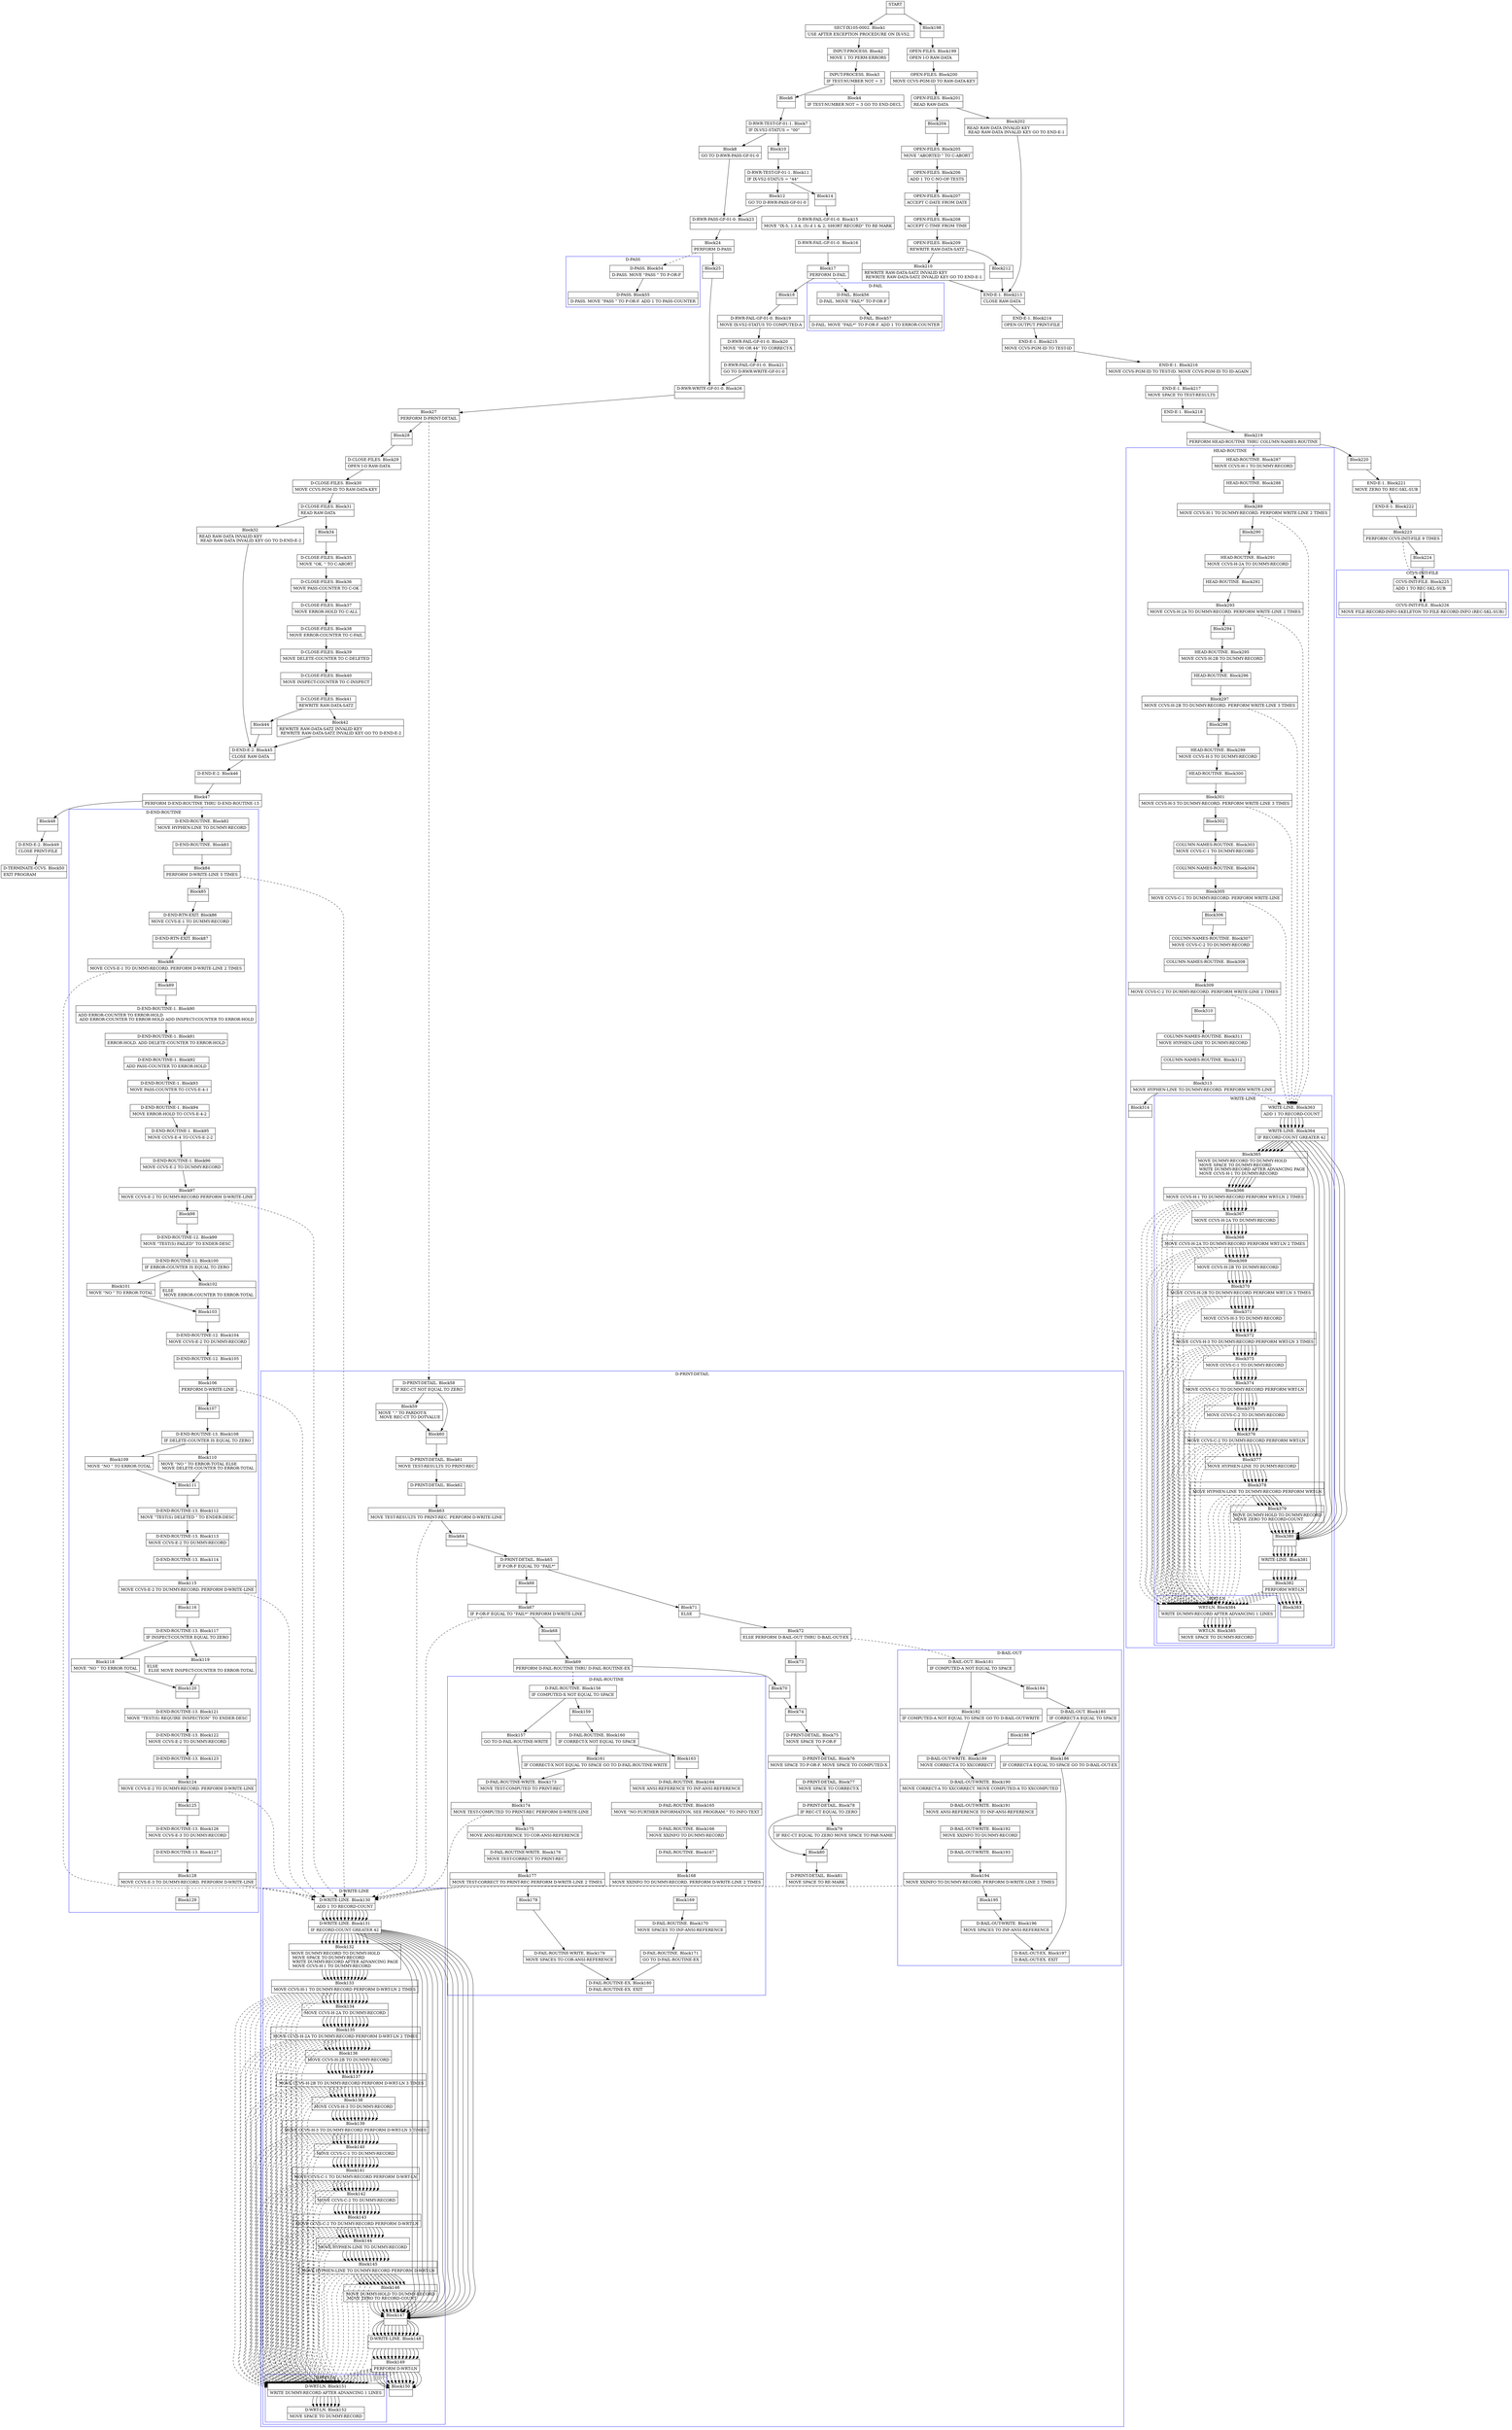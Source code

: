 digraph Cfg {
compound=true;
node [
shape = "record"
]

edge [
arrowtail = "empty"
]
Block0 [
label = "{START|}"
]
Block1 [
label = "{SECT-IX105-0002. Block1|    USE AFTER EXCEPTION PROCEDURE ON IX-VS2. \l}"
]
Block2 [
label = "{INPUT-PROCESS. Block2|        MOVE 1 TO PERM-ERRORS\l}"
]
Block3 [
label = "{INPUT-PROCESS. Block3|        IF TEST-NUMBER NOT = 3\l}"
]
Block4 [
label = "{Block4|        IF TEST-NUMBER NOT = 3 GO TO END-DECL\l}"
]
Block6 [
label = "{Block6|}"
]
Block7 [
label = "{D-RWR-TEST-GF-01-1. Block7|    IF IX-VS2-STATUS  = \"00\"\l}"
]
Block8 [
label = "{Block8|        GO TO D-RWR-PASS-GF-01-0\l}"
]
Block23 [
label = "{D-RWR-PASS-GF-01-0. Block23|}"
]
Block24 [
label = "{Block24|    PERFORM D-PASS\l}"
]
subgraph cluster_2{
color = blue;
label = "D-PASS";
Block54 [
label = "{D-PASS. Block54|D-PASS.  MOVE \"PASS \" TO P-OR-F\l}"
]
Block55 [
label = "{D-PASS. Block55|D-PASS.  MOVE \"PASS \" TO P-OR-F.  ADD 1 TO PASS-COUNTER\l}"
]
Block54 -> Block55

}
Block24 -> Block54 [style=dashed]

Block25 [
label = "{Block25|}"
]
Block26 [
label = "{D-RWR-WRITE-GF-01-0. Block26|}"
]
Block27 [
label = "{Block27|    PERFORM D-PRINT-DETAIL\l}"
]
subgraph cluster_3{
color = blue;
label = "D-PRINT-DETAIL";
Block58 [
label = "{D-PRINT-DETAIL. Block58|    IF REC-CT NOT EQUAL TO ZERO\l}"
]
Block59 [
label = "{Block59|            MOVE \".\" TO PARDOT-X\l            MOVE REC-CT TO DOTVALUE\l}"
]
Block60 [
label = "{Block60|}"
]
Block61 [
label = "{D-PRINT-DETAIL. Block61|    MOVE TEST-RESULTS TO PRINT-REC\l}"
]
Block62 [
label = "{D-PRINT-DETAIL. Block62|}"
]
Block63 [
label = "{Block63|    MOVE TEST-RESULTS TO PRINT-REC. PERFORM D-WRITE-LINE\l}"
]
subgraph cluster_5{
color = blue;
label = "D-WRITE-LINE";
Block130 [
label = "{D-WRITE-LINE. Block130|    ADD 1 TO RECORD-COUNT\l}"
]
Block131 [
label = "{D-WRITE-LINE. Block131|    IF RECORD-COUNT GREATER 42\l}"
]
Block132 [
label = "{Block132|      MOVE DUMMY-RECORD TO DUMMY-HOLD\l      MOVE SPACE TO DUMMY-RECORD\l      WRITE DUMMY-RECORD AFTER ADVANCING PAGE\l      MOVE CCVS-H-1  TO DUMMY-RECORD\l}"
]
Block133 [
label = "{Block133|      MOVE CCVS-H-1  TO DUMMY-RECORD PERFORM D-WRT-LN 2 TIMES\l}"
]
subgraph cluster_16{
color = blue;
label = "D-WRT-LN";
Block151 [
label = "{D-WRT-LN. Block151|    WRITE    DUMMY-RECORD AFTER ADVANCING 1 LINES\l}"
]
Block152 [
label = "{D-WRT-LN. Block152|    MOVE SPACE TO DUMMY-RECORD\l}"
]
Block151 -> Block152

}
Block133 -> Block151 [style=dashed]

Block134 [
label = "{Block134|      MOVE CCVS-H-2A TO DUMMY-RECORD\l}"
]
Block135 [
label = "{Block135|      MOVE CCVS-H-2A TO DUMMY-RECORD PERFORM D-WRT-LN 2 TIMES\l}"
]
subgraph cluster_17{
color = blue;
label = "D-WRT-LN";
Block151 [
label = "{D-WRT-LN. Block151|    WRITE    DUMMY-RECORD AFTER ADVANCING 1 LINES\l}"
]
Block152 [
label = "{D-WRT-LN. Block152|    MOVE SPACE TO DUMMY-RECORD\l}"
]
Block151 -> Block152

}
Block135 -> Block151 [style=dashed]

Block136 [
label = "{Block136|      MOVE CCVS-H-2B TO DUMMY-RECORD\l}"
]
Block137 [
label = "{Block137|      MOVE CCVS-H-2B TO DUMMY-RECORD PERFORM D-WRT-LN 3 TIMES\l}"
]
subgraph cluster_18{
color = blue;
label = "D-WRT-LN";
Block151 [
label = "{D-WRT-LN. Block151|    WRITE    DUMMY-RECORD AFTER ADVANCING 1 LINES\l}"
]
Block152 [
label = "{D-WRT-LN. Block152|    MOVE SPACE TO DUMMY-RECORD\l}"
]
Block151 -> Block152

}
Block137 -> Block151 [style=dashed]

Block138 [
label = "{Block138|      MOVE CCVS-H-3  TO DUMMY-RECORD\l}"
]
Block139 [
label = "{Block139|      MOVE CCVS-H-3  TO DUMMY-RECORD PERFORM D-WRT-LN 3 TIMES\l}"
]
subgraph cluster_19{
color = blue;
label = "D-WRT-LN";
Block151 [
label = "{D-WRT-LN. Block151|    WRITE    DUMMY-RECORD AFTER ADVANCING 1 LINES\l}"
]
Block152 [
label = "{D-WRT-LN. Block152|    MOVE SPACE TO DUMMY-RECORD\l}"
]
Block151 -> Block152

}
Block139 -> Block151 [style=dashed]

Block140 [
label = "{Block140|      MOVE CCVS-C-1  TO DUMMY-RECORD\l}"
]
Block141 [
label = "{Block141|      MOVE CCVS-C-1  TO DUMMY-RECORD PERFORM D-WRT-LN\l}"
]
subgraph cluster_20{
color = blue;
label = "D-WRT-LN";
Block151 [
label = "{D-WRT-LN. Block151|    WRITE    DUMMY-RECORD AFTER ADVANCING 1 LINES\l}"
]
Block152 [
label = "{D-WRT-LN. Block152|    MOVE SPACE TO DUMMY-RECORD\l}"
]
Block151 -> Block152

}
Block141 -> Block151 [style=dashed]

Block142 [
label = "{Block142|      MOVE CCVS-C-2  TO DUMMY-RECORD\l}"
]
Block143 [
label = "{Block143|      MOVE CCVS-C-2  TO DUMMY-RECORD PERFORM D-WRT-LN\l}"
]
subgraph cluster_21{
color = blue;
label = "D-WRT-LN";
Block151 [
label = "{D-WRT-LN. Block151|    WRITE    DUMMY-RECORD AFTER ADVANCING 1 LINES\l}"
]
Block152 [
label = "{D-WRT-LN. Block152|    MOVE SPACE TO DUMMY-RECORD\l}"
]
Block151 -> Block152

}
Block143 -> Block151 [style=dashed]

Block144 [
label = "{Block144|      MOVE HYPHEN-LINE TO DUMMY-RECORD\l}"
]
Block145 [
label = "{Block145|      MOVE HYPHEN-LINE TO DUMMY-RECORD PERFORM D-WRT-LN\l}"
]
subgraph cluster_22{
color = blue;
label = "D-WRT-LN";
Block151 [
label = "{D-WRT-LN. Block151|    WRITE    DUMMY-RECORD AFTER ADVANCING 1 LINES\l}"
]
Block152 [
label = "{D-WRT-LN. Block152|    MOVE SPACE TO DUMMY-RECORD\l}"
]
Block151 -> Block152

}
Block145 -> Block151 [style=dashed]

Block146 [
label = "{Block146|        MOVE DUMMY-HOLD TO DUMMY-RECORD\l        MOVE ZERO TO RECORD-COUNT\l}"
]
Block147 [
label = "{Block147|}"
]
Block148 [
label = "{D-WRITE-LINE. Block148|}"
]
Block149 [
label = "{Block149|    PERFORM D-WRT-LN\l}"
]
subgraph cluster_23{
color = blue;
label = "D-WRT-LN";
Block151 [
label = "{D-WRT-LN. Block151|    WRITE    DUMMY-RECORD AFTER ADVANCING 1 LINES\l}"
]
Block152 [
label = "{D-WRT-LN. Block152|    MOVE SPACE TO DUMMY-RECORD\l}"
]
Block151 -> Block152

}
Block149 -> Block151 [style=dashed]

Block150 [
label = "{Block150|}"
]
Block130 -> Block131
Block131 -> Block132
Block131 -> Block147
Block132 -> Block133
Block133 -> Block134
Block134 -> Block135
Block135 -> Block136
Block136 -> Block137
Block137 -> Block138
Block138 -> Block139
Block139 -> Block140
Block140 -> Block141
Block141 -> Block142
Block142 -> Block143
Block143 -> Block144
Block144 -> Block145
Block145 -> Block146
Block146 -> Block147
Block147 -> Block148
Block148 -> Block149
Block149 -> Block150

}
Block63 -> Block130 [style=dashed]

Block64 [
label = "{Block64|}"
]
Block65 [
label = "{D-PRINT-DETAIL. Block65|    IF P-OR-F EQUAL TO \"FAIL*\"\l}"
]
Block66 [
label = "{Block66|}"
]
Block67 [
label = "{Block67|    IF P-OR-F EQUAL TO \"FAIL*\"  PERFORM D-WRITE-LINE\l}"
]
subgraph cluster_6{
color = blue;
label = "D-WRITE-LINE";
Block130 [
label = "{D-WRITE-LINE. Block130|    ADD 1 TO RECORD-COUNT\l}"
]
Block131 [
label = "{D-WRITE-LINE. Block131|    IF RECORD-COUNT GREATER 42\l}"
]
Block132 [
label = "{Block132|      MOVE DUMMY-RECORD TO DUMMY-HOLD\l      MOVE SPACE TO DUMMY-RECORD\l      WRITE DUMMY-RECORD AFTER ADVANCING PAGE\l      MOVE CCVS-H-1  TO DUMMY-RECORD\l}"
]
Block133 [
label = "{Block133|      MOVE CCVS-H-1  TO DUMMY-RECORD PERFORM D-WRT-LN 2 TIMES\l}"
]
Block133 -> Block151 [style=dashed]

Block134 [
label = "{Block134|      MOVE CCVS-H-2A TO DUMMY-RECORD\l}"
]
Block135 [
label = "{Block135|      MOVE CCVS-H-2A TO DUMMY-RECORD PERFORM D-WRT-LN 2 TIMES\l}"
]
Block135 -> Block151 [style=dashed]

Block136 [
label = "{Block136|      MOVE CCVS-H-2B TO DUMMY-RECORD\l}"
]
Block137 [
label = "{Block137|      MOVE CCVS-H-2B TO DUMMY-RECORD PERFORM D-WRT-LN 3 TIMES\l}"
]
Block137 -> Block151 [style=dashed]

Block138 [
label = "{Block138|      MOVE CCVS-H-3  TO DUMMY-RECORD\l}"
]
Block139 [
label = "{Block139|      MOVE CCVS-H-3  TO DUMMY-RECORD PERFORM D-WRT-LN 3 TIMES\l}"
]
Block139 -> Block151 [style=dashed]

Block140 [
label = "{Block140|      MOVE CCVS-C-1  TO DUMMY-RECORD\l}"
]
Block141 [
label = "{Block141|      MOVE CCVS-C-1  TO DUMMY-RECORD PERFORM D-WRT-LN\l}"
]
Block141 -> Block151 [style=dashed]

Block142 [
label = "{Block142|      MOVE CCVS-C-2  TO DUMMY-RECORD\l}"
]
Block143 [
label = "{Block143|      MOVE CCVS-C-2  TO DUMMY-RECORD PERFORM D-WRT-LN\l}"
]
Block143 -> Block151 [style=dashed]

Block144 [
label = "{Block144|      MOVE HYPHEN-LINE TO DUMMY-RECORD\l}"
]
Block145 [
label = "{Block145|      MOVE HYPHEN-LINE TO DUMMY-RECORD PERFORM D-WRT-LN\l}"
]
Block145 -> Block151 [style=dashed]

Block146 [
label = "{Block146|        MOVE DUMMY-HOLD TO DUMMY-RECORD\l        MOVE ZERO TO RECORD-COUNT\l}"
]
Block147 [
label = "{Block147|}"
]
Block148 [
label = "{D-WRITE-LINE. Block148|}"
]
Block149 [
label = "{Block149|    PERFORM D-WRT-LN\l}"
]
Block149 -> Block151 [style=dashed]

Block150 [
label = "{Block150|}"
]
Block130 -> Block131
Block131 -> Block132
Block131 -> Block147
Block132 -> Block133
Block133 -> Block134
Block134 -> Block135
Block135 -> Block136
Block136 -> Block137
Block137 -> Block138
Block138 -> Block139
Block139 -> Block140
Block140 -> Block141
Block141 -> Block142
Block142 -> Block143
Block143 -> Block144
Block144 -> Block145
Block145 -> Block146
Block146 -> Block147
Block147 -> Block148
Block148 -> Block149
Block149 -> Block150

}
Block67 -> Block130 [style=dashed]

Block68 [
label = "{Block68|}"
]
Block69 [
label = "{Block69|       PERFORM D-FAIL-ROUTINE THRU D-FAIL-ROUTINE-EX\l}"
]
subgraph cluster_7{
color = blue;
label = "D-FAIL-ROUTINE";
Block156 [
label = "{D-FAIL-ROUTINE. Block156|    IF     COMPUTED-X NOT EQUAL TO SPACE\l}"
]
Block157 [
label = "{Block157|           GO TO  D-FAIL-ROUTINE-WRITE\l}"
]
Block173 [
label = "{D-FAIL-ROUTINE-WRITE. Block173|    MOVE  TEST-COMPUTED TO PRINT-REC\l}"
]
Block174 [
label = "{Block174|    MOVE  TEST-COMPUTED TO PRINT-REC PERFORM D-WRITE-LINE\l}"
]
subgraph cluster_26{
color = blue;
label = "D-WRITE-LINE";
Block130 [
label = "{D-WRITE-LINE. Block130|    ADD 1 TO RECORD-COUNT\l}"
]
Block131 [
label = "{D-WRITE-LINE. Block131|    IF RECORD-COUNT GREATER 42\l}"
]
Block132 [
label = "{Block132|      MOVE DUMMY-RECORD TO DUMMY-HOLD\l      MOVE SPACE TO DUMMY-RECORD\l      WRITE DUMMY-RECORD AFTER ADVANCING PAGE\l      MOVE CCVS-H-1  TO DUMMY-RECORD\l}"
]
Block133 [
label = "{Block133|      MOVE CCVS-H-1  TO DUMMY-RECORD PERFORM D-WRT-LN 2 TIMES\l}"
]
Block133 -> Block151 [style=dashed]

Block134 [
label = "{Block134|      MOVE CCVS-H-2A TO DUMMY-RECORD\l}"
]
Block135 [
label = "{Block135|      MOVE CCVS-H-2A TO DUMMY-RECORD PERFORM D-WRT-LN 2 TIMES\l}"
]
Block135 -> Block151 [style=dashed]

Block136 [
label = "{Block136|      MOVE CCVS-H-2B TO DUMMY-RECORD\l}"
]
Block137 [
label = "{Block137|      MOVE CCVS-H-2B TO DUMMY-RECORD PERFORM D-WRT-LN 3 TIMES\l}"
]
Block137 -> Block151 [style=dashed]

Block138 [
label = "{Block138|      MOVE CCVS-H-3  TO DUMMY-RECORD\l}"
]
Block139 [
label = "{Block139|      MOVE CCVS-H-3  TO DUMMY-RECORD PERFORM D-WRT-LN 3 TIMES\l}"
]
Block139 -> Block151 [style=dashed]

Block140 [
label = "{Block140|      MOVE CCVS-C-1  TO DUMMY-RECORD\l}"
]
Block141 [
label = "{Block141|      MOVE CCVS-C-1  TO DUMMY-RECORD PERFORM D-WRT-LN\l}"
]
Block141 -> Block151 [style=dashed]

Block142 [
label = "{Block142|      MOVE CCVS-C-2  TO DUMMY-RECORD\l}"
]
Block143 [
label = "{Block143|      MOVE CCVS-C-2  TO DUMMY-RECORD PERFORM D-WRT-LN\l}"
]
Block143 -> Block151 [style=dashed]

Block144 [
label = "{Block144|      MOVE HYPHEN-LINE TO DUMMY-RECORD\l}"
]
Block145 [
label = "{Block145|      MOVE HYPHEN-LINE TO DUMMY-RECORD PERFORM D-WRT-LN\l}"
]
Block145 -> Block151 [style=dashed]

Block146 [
label = "{Block146|        MOVE DUMMY-HOLD TO DUMMY-RECORD\l        MOVE ZERO TO RECORD-COUNT\l}"
]
Block147 [
label = "{Block147|}"
]
Block148 [
label = "{D-WRITE-LINE. Block148|}"
]
Block149 [
label = "{Block149|    PERFORM D-WRT-LN\l}"
]
Block149 -> Block151 [style=dashed]

Block150 [
label = "{Block150|}"
]
Block130 -> Block131
Block131 -> Block132
Block131 -> Block147
Block132 -> Block133
Block133 -> Block134
Block134 -> Block135
Block135 -> Block136
Block136 -> Block137
Block137 -> Block138
Block138 -> Block139
Block139 -> Block140
Block140 -> Block141
Block141 -> Block142
Block142 -> Block143
Block143 -> Block144
Block144 -> Block145
Block145 -> Block146
Block146 -> Block147
Block147 -> Block148
Block148 -> Block149
Block149 -> Block150

}
Block174 -> Block130 [style=dashed]

Block175 [
label = "{Block175|    MOVE  ANSI-REFERENCE TO COR-ANSI-REFERENCE\l}"
]
Block176 [
label = "{D-FAIL-ROUTINE-WRITE. Block176|    MOVE TEST-CORRECT TO PRINT-REC\l}"
]
Block177 [
label = "{Block177|    MOVE TEST-CORRECT TO PRINT-REC PERFORM D-WRITE-LINE 2 TIMES\l}"
]
subgraph cluster_27{
color = blue;
label = "D-WRITE-LINE";
Block130 [
label = "{D-WRITE-LINE. Block130|    ADD 1 TO RECORD-COUNT\l}"
]
Block131 [
label = "{D-WRITE-LINE. Block131|    IF RECORD-COUNT GREATER 42\l}"
]
Block132 [
label = "{Block132|      MOVE DUMMY-RECORD TO DUMMY-HOLD\l      MOVE SPACE TO DUMMY-RECORD\l      WRITE DUMMY-RECORD AFTER ADVANCING PAGE\l      MOVE CCVS-H-1  TO DUMMY-RECORD\l}"
]
Block133 [
label = "{Block133|      MOVE CCVS-H-1  TO DUMMY-RECORD PERFORM D-WRT-LN 2 TIMES\l}"
]
Block133 -> Block151 [style=dashed]

Block134 [
label = "{Block134|      MOVE CCVS-H-2A TO DUMMY-RECORD\l}"
]
Block135 [
label = "{Block135|      MOVE CCVS-H-2A TO DUMMY-RECORD PERFORM D-WRT-LN 2 TIMES\l}"
]
Block135 -> Block151 [style=dashed]

Block136 [
label = "{Block136|      MOVE CCVS-H-2B TO DUMMY-RECORD\l}"
]
Block137 [
label = "{Block137|      MOVE CCVS-H-2B TO DUMMY-RECORD PERFORM D-WRT-LN 3 TIMES\l}"
]
Block137 -> Block151 [style=dashed]

Block138 [
label = "{Block138|      MOVE CCVS-H-3  TO DUMMY-RECORD\l}"
]
Block139 [
label = "{Block139|      MOVE CCVS-H-3  TO DUMMY-RECORD PERFORM D-WRT-LN 3 TIMES\l}"
]
Block139 -> Block151 [style=dashed]

Block140 [
label = "{Block140|      MOVE CCVS-C-1  TO DUMMY-RECORD\l}"
]
Block141 [
label = "{Block141|      MOVE CCVS-C-1  TO DUMMY-RECORD PERFORM D-WRT-LN\l}"
]
Block141 -> Block151 [style=dashed]

Block142 [
label = "{Block142|      MOVE CCVS-C-2  TO DUMMY-RECORD\l}"
]
Block143 [
label = "{Block143|      MOVE CCVS-C-2  TO DUMMY-RECORD PERFORM D-WRT-LN\l}"
]
Block143 -> Block151 [style=dashed]

Block144 [
label = "{Block144|      MOVE HYPHEN-LINE TO DUMMY-RECORD\l}"
]
Block145 [
label = "{Block145|      MOVE HYPHEN-LINE TO DUMMY-RECORD PERFORM D-WRT-LN\l}"
]
Block145 -> Block151 [style=dashed]

Block146 [
label = "{Block146|        MOVE DUMMY-HOLD TO DUMMY-RECORD\l        MOVE ZERO TO RECORD-COUNT\l}"
]
Block147 [
label = "{Block147|}"
]
Block148 [
label = "{D-WRITE-LINE. Block148|}"
]
Block149 [
label = "{Block149|    PERFORM D-WRT-LN\l}"
]
Block149 -> Block151 [style=dashed]

Block150 [
label = "{Block150|}"
]
Block130 -> Block131
Block131 -> Block132
Block131 -> Block147
Block132 -> Block133
Block133 -> Block134
Block134 -> Block135
Block135 -> Block136
Block136 -> Block137
Block137 -> Block138
Block138 -> Block139
Block139 -> Block140
Block140 -> Block141
Block141 -> Block142
Block142 -> Block143
Block143 -> Block144
Block144 -> Block145
Block145 -> Block146
Block146 -> Block147
Block147 -> Block148
Block148 -> Block149
Block149 -> Block150

}
Block177 -> Block130 [style=dashed]

Block178 [
label = "{Block178|}"
]
Block179 [
label = "{D-FAIL-ROUTINE-WRITE. Block179|    MOVE  SPACES TO COR-ANSI-REFERENCE\l}"
]
Block180 [
label = "{D-FAIL-ROUTINE-EX. Block180|D-FAIL-ROUTINE-EX. EXIT\l}"
]
Block159 [
label = "{Block159|}"
]
Block160 [
label = "{D-FAIL-ROUTINE. Block160|    IF  CORRECT-X NOT EQUAL TO SPACE\l}"
]
Block161 [
label = "{Block161|    IF  CORRECT-X NOT EQUAL TO SPACE GO TO D-FAIL-ROUTINE-WRITE\l}"
]
Block163 [
label = "{Block163|}"
]
Block164 [
label = "{D-FAIL-ROUTINE. Block164|    MOVE ANSI-REFERENCE TO INF-ANSI-REFERENCE\l}"
]
Block165 [
label = "{D-FAIL-ROUTINE. Block165|    MOVE \"NO FURTHER INFORMATION, SEE PROGRAM.\" TO INFO-TEXT\l}"
]
Block166 [
label = "{D-FAIL-ROUTINE. Block166|    MOVE  XXINFO TO DUMMY-RECORD\l}"
]
Block167 [
label = "{D-FAIL-ROUTINE. Block167|}"
]
Block168 [
label = "{Block168|    MOVE  XXINFO TO DUMMY-RECORD. PERFORM D-WRITE-LINE 2 TIMES\l}"
]
subgraph cluster_25{
color = blue;
label = "D-WRITE-LINE";
Block130 [
label = "{D-WRITE-LINE. Block130|    ADD 1 TO RECORD-COUNT\l}"
]
Block131 [
label = "{D-WRITE-LINE. Block131|    IF RECORD-COUNT GREATER 42\l}"
]
Block132 [
label = "{Block132|      MOVE DUMMY-RECORD TO DUMMY-HOLD\l      MOVE SPACE TO DUMMY-RECORD\l      WRITE DUMMY-RECORD AFTER ADVANCING PAGE\l      MOVE CCVS-H-1  TO DUMMY-RECORD\l}"
]
Block133 [
label = "{Block133|      MOVE CCVS-H-1  TO DUMMY-RECORD PERFORM D-WRT-LN 2 TIMES\l}"
]
Block133 -> Block151 [style=dashed]

Block134 [
label = "{Block134|      MOVE CCVS-H-2A TO DUMMY-RECORD\l}"
]
Block135 [
label = "{Block135|      MOVE CCVS-H-2A TO DUMMY-RECORD PERFORM D-WRT-LN 2 TIMES\l}"
]
Block135 -> Block151 [style=dashed]

Block136 [
label = "{Block136|      MOVE CCVS-H-2B TO DUMMY-RECORD\l}"
]
Block137 [
label = "{Block137|      MOVE CCVS-H-2B TO DUMMY-RECORD PERFORM D-WRT-LN 3 TIMES\l}"
]
Block137 -> Block151 [style=dashed]

Block138 [
label = "{Block138|      MOVE CCVS-H-3  TO DUMMY-RECORD\l}"
]
Block139 [
label = "{Block139|      MOVE CCVS-H-3  TO DUMMY-RECORD PERFORM D-WRT-LN 3 TIMES\l}"
]
Block139 -> Block151 [style=dashed]

Block140 [
label = "{Block140|      MOVE CCVS-C-1  TO DUMMY-RECORD\l}"
]
Block141 [
label = "{Block141|      MOVE CCVS-C-1  TO DUMMY-RECORD PERFORM D-WRT-LN\l}"
]
Block141 -> Block151 [style=dashed]

Block142 [
label = "{Block142|      MOVE CCVS-C-2  TO DUMMY-RECORD\l}"
]
Block143 [
label = "{Block143|      MOVE CCVS-C-2  TO DUMMY-RECORD PERFORM D-WRT-LN\l}"
]
Block143 -> Block151 [style=dashed]

Block144 [
label = "{Block144|      MOVE HYPHEN-LINE TO DUMMY-RECORD\l}"
]
Block145 [
label = "{Block145|      MOVE HYPHEN-LINE TO DUMMY-RECORD PERFORM D-WRT-LN\l}"
]
Block145 -> Block151 [style=dashed]

Block146 [
label = "{Block146|        MOVE DUMMY-HOLD TO DUMMY-RECORD\l        MOVE ZERO TO RECORD-COUNT\l}"
]
Block147 [
label = "{Block147|}"
]
Block148 [
label = "{D-WRITE-LINE. Block148|}"
]
Block149 [
label = "{Block149|    PERFORM D-WRT-LN\l}"
]
Block149 -> Block151 [style=dashed]

Block150 [
label = "{Block150|}"
]
Block130 -> Block131
Block131 -> Block132
Block131 -> Block147
Block132 -> Block133
Block133 -> Block134
Block134 -> Block135
Block135 -> Block136
Block136 -> Block137
Block137 -> Block138
Block138 -> Block139
Block139 -> Block140
Block140 -> Block141
Block141 -> Block142
Block142 -> Block143
Block143 -> Block144
Block144 -> Block145
Block145 -> Block146
Block146 -> Block147
Block147 -> Block148
Block148 -> Block149
Block149 -> Block150

}
Block168 -> Block130 [style=dashed]

Block169 [
label = "{Block169|}"
]
Block170 [
label = "{D-FAIL-ROUTINE. Block170|    MOVE  SPACES TO INF-ANSI-REFERENCE\l}"
]
Block171 [
label = "{D-FAIL-ROUTINE. Block171|    GO TO D-FAIL-ROUTINE-EX\l}"
]
Block156 -> Block157
Block156 -> Block159
Block157 -> Block173
Block173 -> Block174
Block174 -> Block175
Block175 -> Block176
Block176 -> Block177
Block177 -> Block178
Block178 -> Block179
Block179 -> Block180
Block159 -> Block160
Block160 -> Block161
Block160 -> Block163
Block161 -> Block173
Block163 -> Block164
Block164 -> Block165
Block165 -> Block166
Block166 -> Block167
Block167 -> Block168
Block168 -> Block169
Block169 -> Block170
Block170 -> Block171
Block171 -> Block180

}
Block69 -> Block156 [style=dashed]

Block70 [
label = "{Block70|}"
]
Block74 [
label = "{Block74|}"
]
Block75 [
label = "{D-PRINT-DETAIL. Block75|    MOVE SPACE TO P-OR-F\l}"
]
Block76 [
label = "{D-PRINT-DETAIL. Block76|    MOVE SPACE TO P-OR-F. MOVE SPACE TO COMPUTED-X\l}"
]
Block77 [
label = "{D-PRINT-DETAIL. Block77|    MOVE SPACE TO CORRECT-X\l}"
]
Block78 [
label = "{D-PRINT-DETAIL. Block78|    IF     REC-CT EQUAL TO ZERO\l}"
]
Block79 [
label = "{Block79|    IF     REC-CT EQUAL TO ZERO  MOVE SPACE TO PAR-NAME\l}"
]
Block80 [
label = "{Block80|}"
]
Block81 [
label = "{D-PRINT-DETAIL. Block81|    MOVE     SPACE TO RE-MARK\l}"
]
Block71 [
label = "{Block71|    ELSE\l}"
]
Block72 [
label = "{Block72|    ELSE PERFORM D-BAIL-OUT THRU D-BAIL-OUT-EX\l}"
]
subgraph cluster_8{
color = blue;
label = "D-BAIL-OUT";
Block181 [
label = "{D-BAIL-OUT. Block181|    IF  COMPUTED-A NOT EQUAL TO SPACE\l}"
]
Block182 [
label = "{Block182|    IF  COMPUTED-A NOT EQUAL TO SPACE GO TO D-BAIL-OUT-WRITE\l}"
]
Block189 [
label = "{D-BAIL-OUT-WRITE. Block189|    MOVE CORRECT-A TO XXCORRECT\l}"
]
Block190 [
label = "{D-BAIL-OUT-WRITE. Block190|    MOVE CORRECT-A TO XXCORRECT. MOVE COMPUTED-A TO XXCOMPUTED\l}"
]
Block191 [
label = "{D-BAIL-OUT-WRITE. Block191|    MOVE  ANSI-REFERENCE TO INF-ANSI-REFERENCE\l}"
]
Block192 [
label = "{D-BAIL-OUT-WRITE. Block192|    MOVE  XXINFO TO DUMMY-RECORD\l}"
]
Block193 [
label = "{D-BAIL-OUT-WRITE. Block193|}"
]
Block194 [
label = "{Block194|    MOVE  XXINFO TO DUMMY-RECORD. PERFORM D-WRITE-LINE 2 TIMES\l}"
]
subgraph cluster_28{
color = blue;
label = "D-WRITE-LINE";
Block130 [
label = "{D-WRITE-LINE. Block130|    ADD 1 TO RECORD-COUNT\l}"
]
Block131 [
label = "{D-WRITE-LINE. Block131|    IF RECORD-COUNT GREATER 42\l}"
]
Block132 [
label = "{Block132|      MOVE DUMMY-RECORD TO DUMMY-HOLD\l      MOVE SPACE TO DUMMY-RECORD\l      WRITE DUMMY-RECORD AFTER ADVANCING PAGE\l      MOVE CCVS-H-1  TO DUMMY-RECORD\l}"
]
Block133 [
label = "{Block133|      MOVE CCVS-H-1  TO DUMMY-RECORD PERFORM D-WRT-LN 2 TIMES\l}"
]
Block133 -> Block151 [style=dashed]

Block134 [
label = "{Block134|      MOVE CCVS-H-2A TO DUMMY-RECORD\l}"
]
Block135 [
label = "{Block135|      MOVE CCVS-H-2A TO DUMMY-RECORD PERFORM D-WRT-LN 2 TIMES\l}"
]
Block135 -> Block151 [style=dashed]

Block136 [
label = "{Block136|      MOVE CCVS-H-2B TO DUMMY-RECORD\l}"
]
Block137 [
label = "{Block137|      MOVE CCVS-H-2B TO DUMMY-RECORD PERFORM D-WRT-LN 3 TIMES\l}"
]
Block137 -> Block151 [style=dashed]

Block138 [
label = "{Block138|      MOVE CCVS-H-3  TO DUMMY-RECORD\l}"
]
Block139 [
label = "{Block139|      MOVE CCVS-H-3  TO DUMMY-RECORD PERFORM D-WRT-LN 3 TIMES\l}"
]
Block139 -> Block151 [style=dashed]

Block140 [
label = "{Block140|      MOVE CCVS-C-1  TO DUMMY-RECORD\l}"
]
Block141 [
label = "{Block141|      MOVE CCVS-C-1  TO DUMMY-RECORD PERFORM D-WRT-LN\l}"
]
Block141 -> Block151 [style=dashed]

Block142 [
label = "{Block142|      MOVE CCVS-C-2  TO DUMMY-RECORD\l}"
]
Block143 [
label = "{Block143|      MOVE CCVS-C-2  TO DUMMY-RECORD PERFORM D-WRT-LN\l}"
]
Block143 -> Block151 [style=dashed]

Block144 [
label = "{Block144|      MOVE HYPHEN-LINE TO DUMMY-RECORD\l}"
]
Block145 [
label = "{Block145|      MOVE HYPHEN-LINE TO DUMMY-RECORD PERFORM D-WRT-LN\l}"
]
Block145 -> Block151 [style=dashed]

Block146 [
label = "{Block146|        MOVE DUMMY-HOLD TO DUMMY-RECORD\l        MOVE ZERO TO RECORD-COUNT\l}"
]
Block147 [
label = "{Block147|}"
]
Block148 [
label = "{D-WRITE-LINE. Block148|}"
]
Block149 [
label = "{Block149|    PERFORM D-WRT-LN\l}"
]
Block149 -> Block151 [style=dashed]

Block150 [
label = "{Block150|}"
]
Block130 -> Block131
Block131 -> Block132
Block131 -> Block147
Block132 -> Block133
Block133 -> Block134
Block134 -> Block135
Block135 -> Block136
Block136 -> Block137
Block137 -> Block138
Block138 -> Block139
Block139 -> Block140
Block140 -> Block141
Block141 -> Block142
Block142 -> Block143
Block143 -> Block144
Block144 -> Block145
Block145 -> Block146
Block146 -> Block147
Block147 -> Block148
Block148 -> Block149
Block149 -> Block150

}
Block194 -> Block130 [style=dashed]

Block195 [
label = "{Block195|}"
]
Block196 [
label = "{D-BAIL-OUT-WRITE. Block196|    MOVE  SPACES TO INF-ANSI-REFERENCE\l}"
]
Block197 [
label = "{D-BAIL-OUT-EX. Block197|D-BAIL-OUT-EX. EXIT\l}"
]
Block184 [
label = "{Block184|}"
]
Block185 [
label = "{D-BAIL-OUT. Block185|    IF  CORRECT-A EQUAL TO SPACE\l}"
]
Block186 [
label = "{Block186|    IF  CORRECT-A EQUAL TO SPACE GO TO D-BAIL-OUT-EX\l}"
]
Block188 [
label = "{Block188|}"
]
Block181 -> Block182
Block181 -> Block184
Block182 -> Block189
Block189 -> Block190
Block190 -> Block191
Block191 -> Block192
Block192 -> Block193
Block193 -> Block194
Block194 -> Block195
Block195 -> Block196
Block196 -> Block197
Block184 -> Block185
Block185 -> Block186
Block185 -> Block188
Block186 -> Block197
Block188 -> Block189

}
Block72 -> Block181 [style=dashed]

Block73 [
label = "{Block73|}"
]
Block58 -> Block59
Block58 -> Block60
Block59 -> Block60
Block60 -> Block61
Block61 -> Block62
Block62 -> Block63
Block63 -> Block64
Block64 -> Block65
Block65 -> Block66
Block65 -> Block71
Block66 -> Block67
Block67 -> Block68
Block68 -> Block69
Block69 -> Block70
Block70 -> Block74
Block74 -> Block75
Block75 -> Block76
Block76 -> Block77
Block77 -> Block78
Block78 -> Block79
Block78 -> Block80
Block79 -> Block80
Block80 -> Block81
Block71 -> Block72
Block72 -> Block73
Block73 -> Block74

}
Block27 -> Block58 [style=dashed]

Block28 [
label = "{Block28|}"
]
Block29 [
label = "{D-CLOSE-FILES. Block29|    OPEN I-O RAW-DATA\l}"
]
Block30 [
label = "{D-CLOSE-FILES. Block30|    MOVE CCVS-PGM-ID TO RAW-DATA-KEY\l}"
]
Block31 [
label = "{D-CLOSE-FILES. Block31|    READ RAW-DATA\l}"
]
Block32 [
label = "{Block32|    READ RAW-DATA INVALID KEY\l    READ RAW-DATA INVALID KEY GO TO D-END-E-2\l}"
]
Block45 [
label = "{D-END-E-2. Block45|    CLOSE RAW-DATA\l}"
]
Block46 [
label = "{D-END-E-2. Block46|}"
]
Block47 [
label = "{Block47|    PERFORM D-END-ROUTINE THRU D-END-ROUTINE-13\l}"
]
subgraph cluster_4{
color = blue;
label = "D-END-ROUTINE";
Block82 [
label = "{D-END-ROUTINE. Block82|    MOVE HYPHEN-LINE TO DUMMY-RECORD\l}"
]
Block83 [
label = "{D-END-ROUTINE. Block83|}"
]
Block84 [
label = "{Block84|    PERFORM D-WRITE-LINE 5 TIMES\l}"
]
subgraph cluster_9{
color = blue;
label = "D-WRITE-LINE";
Block130 [
label = "{D-WRITE-LINE. Block130|    ADD 1 TO RECORD-COUNT\l}"
]
Block131 [
label = "{D-WRITE-LINE. Block131|    IF RECORD-COUNT GREATER 42\l}"
]
Block132 [
label = "{Block132|      MOVE DUMMY-RECORD TO DUMMY-HOLD\l      MOVE SPACE TO DUMMY-RECORD\l      WRITE DUMMY-RECORD AFTER ADVANCING PAGE\l      MOVE CCVS-H-1  TO DUMMY-RECORD\l}"
]
Block133 [
label = "{Block133|      MOVE CCVS-H-1  TO DUMMY-RECORD PERFORM D-WRT-LN 2 TIMES\l}"
]
Block133 -> Block151 [style=dashed]

Block134 [
label = "{Block134|      MOVE CCVS-H-2A TO DUMMY-RECORD\l}"
]
Block135 [
label = "{Block135|      MOVE CCVS-H-2A TO DUMMY-RECORD PERFORM D-WRT-LN 2 TIMES\l}"
]
Block135 -> Block151 [style=dashed]

Block136 [
label = "{Block136|      MOVE CCVS-H-2B TO DUMMY-RECORD\l}"
]
Block137 [
label = "{Block137|      MOVE CCVS-H-2B TO DUMMY-RECORD PERFORM D-WRT-LN 3 TIMES\l}"
]
Block137 -> Block151 [style=dashed]

Block138 [
label = "{Block138|      MOVE CCVS-H-3  TO DUMMY-RECORD\l}"
]
Block139 [
label = "{Block139|      MOVE CCVS-H-3  TO DUMMY-RECORD PERFORM D-WRT-LN 3 TIMES\l}"
]
Block139 -> Block151 [style=dashed]

Block140 [
label = "{Block140|      MOVE CCVS-C-1  TO DUMMY-RECORD\l}"
]
Block141 [
label = "{Block141|      MOVE CCVS-C-1  TO DUMMY-RECORD PERFORM D-WRT-LN\l}"
]
Block141 -> Block151 [style=dashed]

Block142 [
label = "{Block142|      MOVE CCVS-C-2  TO DUMMY-RECORD\l}"
]
Block143 [
label = "{Block143|      MOVE CCVS-C-2  TO DUMMY-RECORD PERFORM D-WRT-LN\l}"
]
Block143 -> Block151 [style=dashed]

Block144 [
label = "{Block144|      MOVE HYPHEN-LINE TO DUMMY-RECORD\l}"
]
Block145 [
label = "{Block145|      MOVE HYPHEN-LINE TO DUMMY-RECORD PERFORM D-WRT-LN\l}"
]
Block145 -> Block151 [style=dashed]

Block146 [
label = "{Block146|        MOVE DUMMY-HOLD TO DUMMY-RECORD\l        MOVE ZERO TO RECORD-COUNT\l}"
]
Block147 [
label = "{Block147|}"
]
Block148 [
label = "{D-WRITE-LINE. Block148|}"
]
Block149 [
label = "{Block149|    PERFORM D-WRT-LN\l}"
]
Block149 -> Block151 [style=dashed]

Block150 [
label = "{Block150|}"
]
Block130 -> Block131
Block131 -> Block132
Block131 -> Block147
Block132 -> Block133
Block133 -> Block134
Block134 -> Block135
Block135 -> Block136
Block136 -> Block137
Block137 -> Block138
Block138 -> Block139
Block139 -> Block140
Block140 -> Block141
Block141 -> Block142
Block142 -> Block143
Block143 -> Block144
Block144 -> Block145
Block145 -> Block146
Block146 -> Block147
Block147 -> Block148
Block148 -> Block149
Block149 -> Block150

}
Block84 -> Block130 [style=dashed]

Block85 [
label = "{Block85|}"
]
Block86 [
label = "{D-END-RTN-EXIT. Block86|    MOVE CCVS-E-1 TO DUMMY-RECORD\l}"
]
Block87 [
label = "{D-END-RTN-EXIT. Block87|}"
]
Block88 [
label = "{Block88|    MOVE CCVS-E-1 TO DUMMY-RECORD. PERFORM D-WRITE-LINE 2 TIMES\l}"
]
subgraph cluster_10{
color = blue;
label = "D-WRITE-LINE";
Block130 [
label = "{D-WRITE-LINE. Block130|    ADD 1 TO RECORD-COUNT\l}"
]
Block131 [
label = "{D-WRITE-LINE. Block131|    IF RECORD-COUNT GREATER 42\l}"
]
Block132 [
label = "{Block132|      MOVE DUMMY-RECORD TO DUMMY-HOLD\l      MOVE SPACE TO DUMMY-RECORD\l      WRITE DUMMY-RECORD AFTER ADVANCING PAGE\l      MOVE CCVS-H-1  TO DUMMY-RECORD\l}"
]
Block133 [
label = "{Block133|      MOVE CCVS-H-1  TO DUMMY-RECORD PERFORM D-WRT-LN 2 TIMES\l}"
]
Block133 -> Block151 [style=dashed]

Block134 [
label = "{Block134|      MOVE CCVS-H-2A TO DUMMY-RECORD\l}"
]
Block135 [
label = "{Block135|      MOVE CCVS-H-2A TO DUMMY-RECORD PERFORM D-WRT-LN 2 TIMES\l}"
]
Block135 -> Block151 [style=dashed]

Block136 [
label = "{Block136|      MOVE CCVS-H-2B TO DUMMY-RECORD\l}"
]
Block137 [
label = "{Block137|      MOVE CCVS-H-2B TO DUMMY-RECORD PERFORM D-WRT-LN 3 TIMES\l}"
]
Block137 -> Block151 [style=dashed]

Block138 [
label = "{Block138|      MOVE CCVS-H-3  TO DUMMY-RECORD\l}"
]
Block139 [
label = "{Block139|      MOVE CCVS-H-3  TO DUMMY-RECORD PERFORM D-WRT-LN 3 TIMES\l}"
]
Block139 -> Block151 [style=dashed]

Block140 [
label = "{Block140|      MOVE CCVS-C-1  TO DUMMY-RECORD\l}"
]
Block141 [
label = "{Block141|      MOVE CCVS-C-1  TO DUMMY-RECORD PERFORM D-WRT-LN\l}"
]
Block141 -> Block151 [style=dashed]

Block142 [
label = "{Block142|      MOVE CCVS-C-2  TO DUMMY-RECORD\l}"
]
Block143 [
label = "{Block143|      MOVE CCVS-C-2  TO DUMMY-RECORD PERFORM D-WRT-LN\l}"
]
Block143 -> Block151 [style=dashed]

Block144 [
label = "{Block144|      MOVE HYPHEN-LINE TO DUMMY-RECORD\l}"
]
Block145 [
label = "{Block145|      MOVE HYPHEN-LINE TO DUMMY-RECORD PERFORM D-WRT-LN\l}"
]
Block145 -> Block151 [style=dashed]

Block146 [
label = "{Block146|        MOVE DUMMY-HOLD TO DUMMY-RECORD\l        MOVE ZERO TO RECORD-COUNT\l}"
]
Block147 [
label = "{Block147|}"
]
Block148 [
label = "{D-WRITE-LINE. Block148|}"
]
Block149 [
label = "{Block149|    PERFORM D-WRT-LN\l}"
]
Block149 -> Block151 [style=dashed]

Block150 [
label = "{Block150|}"
]
Block130 -> Block131
Block131 -> Block132
Block131 -> Block147
Block132 -> Block133
Block133 -> Block134
Block134 -> Block135
Block135 -> Block136
Block136 -> Block137
Block137 -> Block138
Block138 -> Block139
Block139 -> Block140
Block140 -> Block141
Block141 -> Block142
Block142 -> Block143
Block143 -> Block144
Block144 -> Block145
Block145 -> Block146
Block146 -> Block147
Block147 -> Block148
Block148 -> Block149
Block149 -> Block150

}
Block88 -> Block130 [style=dashed]

Block89 [
label = "{Block89|}"
]
Block90 [
label = "{D-END-ROUTINE-1. Block90|     ADD ERROR-COUNTER TO ERROR-HOLD\l     ADD ERROR-COUNTER TO ERROR-HOLD ADD INSPECT-COUNTER TO       ERROR-HOLD\l}"
]
Block91 [
label = "{D-END-ROUTINE-1. Block91|     ERROR-HOLD. ADD DELETE-COUNTER TO ERROR-HOLD\l}"
]
Block92 [
label = "{D-END-ROUTINE-1. Block92|     ADD PASS-COUNTER TO ERROR-HOLD\l}"
]
Block93 [
label = "{D-END-ROUTINE-1. Block93|     MOVE PASS-COUNTER TO CCVS-E-4-1\l}"
]
Block94 [
label = "{D-END-ROUTINE-1. Block94|     MOVE ERROR-HOLD TO CCVS-E-4-2\l}"
]
Block95 [
label = "{D-END-ROUTINE-1. Block95|     MOVE CCVS-E-4 TO CCVS-E-2-2\l}"
]
Block96 [
label = "{D-END-ROUTINE-1. Block96|     MOVE CCVS-E-2 TO DUMMY-RECORD\l}"
]
Block97 [
label = "{Block97|     MOVE CCVS-E-2 TO DUMMY-RECORD PERFORM D-WRITE-LINE\l}"
]
subgraph cluster_11{
color = blue;
label = "D-WRITE-LINE";
Block130 [
label = "{D-WRITE-LINE. Block130|    ADD 1 TO RECORD-COUNT\l}"
]
Block131 [
label = "{D-WRITE-LINE. Block131|    IF RECORD-COUNT GREATER 42\l}"
]
Block132 [
label = "{Block132|      MOVE DUMMY-RECORD TO DUMMY-HOLD\l      MOVE SPACE TO DUMMY-RECORD\l      WRITE DUMMY-RECORD AFTER ADVANCING PAGE\l      MOVE CCVS-H-1  TO DUMMY-RECORD\l}"
]
Block133 [
label = "{Block133|      MOVE CCVS-H-1  TO DUMMY-RECORD PERFORM D-WRT-LN 2 TIMES\l}"
]
Block133 -> Block151 [style=dashed]

Block134 [
label = "{Block134|      MOVE CCVS-H-2A TO DUMMY-RECORD\l}"
]
Block135 [
label = "{Block135|      MOVE CCVS-H-2A TO DUMMY-RECORD PERFORM D-WRT-LN 2 TIMES\l}"
]
Block135 -> Block151 [style=dashed]

Block136 [
label = "{Block136|      MOVE CCVS-H-2B TO DUMMY-RECORD\l}"
]
Block137 [
label = "{Block137|      MOVE CCVS-H-2B TO DUMMY-RECORD PERFORM D-WRT-LN 3 TIMES\l}"
]
Block137 -> Block151 [style=dashed]

Block138 [
label = "{Block138|      MOVE CCVS-H-3  TO DUMMY-RECORD\l}"
]
Block139 [
label = "{Block139|      MOVE CCVS-H-3  TO DUMMY-RECORD PERFORM D-WRT-LN 3 TIMES\l}"
]
Block139 -> Block151 [style=dashed]

Block140 [
label = "{Block140|      MOVE CCVS-C-1  TO DUMMY-RECORD\l}"
]
Block141 [
label = "{Block141|      MOVE CCVS-C-1  TO DUMMY-RECORD PERFORM D-WRT-LN\l}"
]
Block141 -> Block151 [style=dashed]

Block142 [
label = "{Block142|      MOVE CCVS-C-2  TO DUMMY-RECORD\l}"
]
Block143 [
label = "{Block143|      MOVE CCVS-C-2  TO DUMMY-RECORD PERFORM D-WRT-LN\l}"
]
Block143 -> Block151 [style=dashed]

Block144 [
label = "{Block144|      MOVE HYPHEN-LINE TO DUMMY-RECORD\l}"
]
Block145 [
label = "{Block145|      MOVE HYPHEN-LINE TO DUMMY-RECORD PERFORM D-WRT-LN\l}"
]
Block145 -> Block151 [style=dashed]

Block146 [
label = "{Block146|        MOVE DUMMY-HOLD TO DUMMY-RECORD\l        MOVE ZERO TO RECORD-COUNT\l}"
]
Block147 [
label = "{Block147|}"
]
Block148 [
label = "{D-WRITE-LINE. Block148|}"
]
Block149 [
label = "{Block149|    PERFORM D-WRT-LN\l}"
]
Block149 -> Block151 [style=dashed]

Block150 [
label = "{Block150|}"
]
Block130 -> Block131
Block131 -> Block132
Block131 -> Block147
Block132 -> Block133
Block133 -> Block134
Block134 -> Block135
Block135 -> Block136
Block136 -> Block137
Block137 -> Block138
Block138 -> Block139
Block139 -> Block140
Block140 -> Block141
Block141 -> Block142
Block142 -> Block143
Block143 -> Block144
Block144 -> Block145
Block145 -> Block146
Block146 -> Block147
Block147 -> Block148
Block148 -> Block149
Block149 -> Block150

}
Block97 -> Block130 [style=dashed]

Block98 [
label = "{Block98|}"
]
Block99 [
label = "{D-END-ROUTINE-12. Block99|     MOVE \"TEST(S) FAILED\" TO ENDER-DESC\l}"
]
Block100 [
label = "{D-END-ROUTINE-12. Block100|    IF       ERROR-COUNTER IS EQUAL TO ZERO\l}"
]
Block101 [
label = "{Block101|        MOVE \"NO \" TO ERROR-TOTAL\l}"
]
Block103 [
label = "{Block103|}"
]
Block104 [
label = "{D-END-ROUTINE-12. Block104|    MOVE     CCVS-E-2 TO DUMMY-RECORD\l}"
]
Block105 [
label = "{D-END-ROUTINE-12. Block105|}"
]
Block106 [
label = "{Block106|    PERFORM D-WRITE-LINE\l}"
]
subgraph cluster_12{
color = blue;
label = "D-WRITE-LINE";
Block130 [
label = "{D-WRITE-LINE. Block130|    ADD 1 TO RECORD-COUNT\l}"
]
Block131 [
label = "{D-WRITE-LINE. Block131|    IF RECORD-COUNT GREATER 42\l}"
]
Block132 [
label = "{Block132|      MOVE DUMMY-RECORD TO DUMMY-HOLD\l      MOVE SPACE TO DUMMY-RECORD\l      WRITE DUMMY-RECORD AFTER ADVANCING PAGE\l      MOVE CCVS-H-1  TO DUMMY-RECORD\l}"
]
Block133 [
label = "{Block133|      MOVE CCVS-H-1  TO DUMMY-RECORD PERFORM D-WRT-LN 2 TIMES\l}"
]
Block133 -> Block151 [style=dashed]

Block134 [
label = "{Block134|      MOVE CCVS-H-2A TO DUMMY-RECORD\l}"
]
Block135 [
label = "{Block135|      MOVE CCVS-H-2A TO DUMMY-RECORD PERFORM D-WRT-LN 2 TIMES\l}"
]
Block135 -> Block151 [style=dashed]

Block136 [
label = "{Block136|      MOVE CCVS-H-2B TO DUMMY-RECORD\l}"
]
Block137 [
label = "{Block137|      MOVE CCVS-H-2B TO DUMMY-RECORD PERFORM D-WRT-LN 3 TIMES\l}"
]
Block137 -> Block151 [style=dashed]

Block138 [
label = "{Block138|      MOVE CCVS-H-3  TO DUMMY-RECORD\l}"
]
Block139 [
label = "{Block139|      MOVE CCVS-H-3  TO DUMMY-RECORD PERFORM D-WRT-LN 3 TIMES\l}"
]
Block139 -> Block151 [style=dashed]

Block140 [
label = "{Block140|      MOVE CCVS-C-1  TO DUMMY-RECORD\l}"
]
Block141 [
label = "{Block141|      MOVE CCVS-C-1  TO DUMMY-RECORD PERFORM D-WRT-LN\l}"
]
Block141 -> Block151 [style=dashed]

Block142 [
label = "{Block142|      MOVE CCVS-C-2  TO DUMMY-RECORD\l}"
]
Block143 [
label = "{Block143|      MOVE CCVS-C-2  TO DUMMY-RECORD PERFORM D-WRT-LN\l}"
]
Block143 -> Block151 [style=dashed]

Block144 [
label = "{Block144|      MOVE HYPHEN-LINE TO DUMMY-RECORD\l}"
]
Block145 [
label = "{Block145|      MOVE HYPHEN-LINE TO DUMMY-RECORD PERFORM D-WRT-LN\l}"
]
Block145 -> Block151 [style=dashed]

Block146 [
label = "{Block146|        MOVE DUMMY-HOLD TO DUMMY-RECORD\l        MOVE ZERO TO RECORD-COUNT\l}"
]
Block147 [
label = "{Block147|}"
]
Block148 [
label = "{D-WRITE-LINE. Block148|}"
]
Block149 [
label = "{Block149|    PERFORM D-WRT-LN\l}"
]
Block149 -> Block151 [style=dashed]

Block150 [
label = "{Block150|}"
]
Block130 -> Block131
Block131 -> Block132
Block131 -> Block147
Block132 -> Block133
Block133 -> Block134
Block134 -> Block135
Block135 -> Block136
Block136 -> Block137
Block137 -> Block138
Block138 -> Block139
Block139 -> Block140
Block140 -> Block141
Block141 -> Block142
Block142 -> Block143
Block143 -> Block144
Block144 -> Block145
Block145 -> Block146
Block146 -> Block147
Block147 -> Block148
Block148 -> Block149
Block149 -> Block150

}
Block106 -> Block130 [style=dashed]

Block107 [
label = "{Block107|}"
]
Block108 [
label = "{D-END-ROUTINE-13. Block108|    IF DELETE-COUNTER IS EQUAL TO ZERO\l}"
]
Block109 [
label = "{Block109|        MOVE \"NO \" TO ERROR-TOTAL\l}"
]
Block111 [
label = "{Block111|}"
]
Block112 [
label = "{D-END-ROUTINE-13. Block112|    MOVE \"TEST(S) DELETED     \" TO ENDER-DESC\l}"
]
Block113 [
label = "{D-END-ROUTINE-13. Block113|    MOVE CCVS-E-2 TO DUMMY-RECORD\l}"
]
Block114 [
label = "{D-END-ROUTINE-13. Block114|}"
]
Block115 [
label = "{Block115|    MOVE CCVS-E-2 TO DUMMY-RECORD. PERFORM D-WRITE-LINE\l}"
]
subgraph cluster_13{
color = blue;
label = "D-WRITE-LINE";
Block130 [
label = "{D-WRITE-LINE. Block130|    ADD 1 TO RECORD-COUNT\l}"
]
Block131 [
label = "{D-WRITE-LINE. Block131|    IF RECORD-COUNT GREATER 42\l}"
]
Block132 [
label = "{Block132|      MOVE DUMMY-RECORD TO DUMMY-HOLD\l      MOVE SPACE TO DUMMY-RECORD\l      WRITE DUMMY-RECORD AFTER ADVANCING PAGE\l      MOVE CCVS-H-1  TO DUMMY-RECORD\l}"
]
Block133 [
label = "{Block133|      MOVE CCVS-H-1  TO DUMMY-RECORD PERFORM D-WRT-LN 2 TIMES\l}"
]
Block133 -> Block151 [style=dashed]

Block134 [
label = "{Block134|      MOVE CCVS-H-2A TO DUMMY-RECORD\l}"
]
Block135 [
label = "{Block135|      MOVE CCVS-H-2A TO DUMMY-RECORD PERFORM D-WRT-LN 2 TIMES\l}"
]
Block135 -> Block151 [style=dashed]

Block136 [
label = "{Block136|      MOVE CCVS-H-2B TO DUMMY-RECORD\l}"
]
Block137 [
label = "{Block137|      MOVE CCVS-H-2B TO DUMMY-RECORD PERFORM D-WRT-LN 3 TIMES\l}"
]
Block137 -> Block151 [style=dashed]

Block138 [
label = "{Block138|      MOVE CCVS-H-3  TO DUMMY-RECORD\l}"
]
Block139 [
label = "{Block139|      MOVE CCVS-H-3  TO DUMMY-RECORD PERFORM D-WRT-LN 3 TIMES\l}"
]
Block139 -> Block151 [style=dashed]

Block140 [
label = "{Block140|      MOVE CCVS-C-1  TO DUMMY-RECORD\l}"
]
Block141 [
label = "{Block141|      MOVE CCVS-C-1  TO DUMMY-RECORD PERFORM D-WRT-LN\l}"
]
Block141 -> Block151 [style=dashed]

Block142 [
label = "{Block142|      MOVE CCVS-C-2  TO DUMMY-RECORD\l}"
]
Block143 [
label = "{Block143|      MOVE CCVS-C-2  TO DUMMY-RECORD PERFORM D-WRT-LN\l}"
]
Block143 -> Block151 [style=dashed]

Block144 [
label = "{Block144|      MOVE HYPHEN-LINE TO DUMMY-RECORD\l}"
]
Block145 [
label = "{Block145|      MOVE HYPHEN-LINE TO DUMMY-RECORD PERFORM D-WRT-LN\l}"
]
Block145 -> Block151 [style=dashed]

Block146 [
label = "{Block146|        MOVE DUMMY-HOLD TO DUMMY-RECORD\l        MOVE ZERO TO RECORD-COUNT\l}"
]
Block147 [
label = "{Block147|}"
]
Block148 [
label = "{D-WRITE-LINE. Block148|}"
]
Block149 [
label = "{Block149|    PERFORM D-WRT-LN\l}"
]
Block149 -> Block151 [style=dashed]

Block150 [
label = "{Block150|}"
]
Block130 -> Block131
Block131 -> Block132
Block131 -> Block147
Block132 -> Block133
Block133 -> Block134
Block134 -> Block135
Block135 -> Block136
Block136 -> Block137
Block137 -> Block138
Block138 -> Block139
Block139 -> Block140
Block140 -> Block141
Block141 -> Block142
Block142 -> Block143
Block143 -> Block144
Block144 -> Block145
Block145 -> Block146
Block146 -> Block147
Block147 -> Block148
Block148 -> Block149
Block149 -> Block150

}
Block115 -> Block130 [style=dashed]

Block116 [
label = "{Block116|}"
]
Block117 [
label = "{D-END-ROUTINE-13. Block117|     IF   INSPECT-COUNTER EQUAL TO ZERO\l}"
]
Block118 [
label = "{Block118|         MOVE \"NO \" TO ERROR-TOTAL\l}"
]
Block120 [
label = "{Block120|}"
]
Block121 [
label = "{D-END-ROUTINE-13. Block121|     MOVE \"TEST(S) REQUIRE INSPECTION\" TO ENDER-DESC\l}"
]
Block122 [
label = "{D-END-ROUTINE-13. Block122|    MOVE CCVS-E-2 TO DUMMY-RECORD\l}"
]
Block123 [
label = "{D-END-ROUTINE-13. Block123|}"
]
Block124 [
label = "{Block124|    MOVE CCVS-E-2 TO DUMMY-RECORD. PERFORM D-WRITE-LINE\l}"
]
subgraph cluster_14{
color = blue;
label = "D-WRITE-LINE";
Block130 [
label = "{D-WRITE-LINE. Block130|    ADD 1 TO RECORD-COUNT\l}"
]
Block131 [
label = "{D-WRITE-LINE. Block131|    IF RECORD-COUNT GREATER 42\l}"
]
Block132 [
label = "{Block132|      MOVE DUMMY-RECORD TO DUMMY-HOLD\l      MOVE SPACE TO DUMMY-RECORD\l      WRITE DUMMY-RECORD AFTER ADVANCING PAGE\l      MOVE CCVS-H-1  TO DUMMY-RECORD\l}"
]
Block133 [
label = "{Block133|      MOVE CCVS-H-1  TO DUMMY-RECORD PERFORM D-WRT-LN 2 TIMES\l}"
]
Block133 -> Block151 [style=dashed]

Block134 [
label = "{Block134|      MOVE CCVS-H-2A TO DUMMY-RECORD\l}"
]
Block135 [
label = "{Block135|      MOVE CCVS-H-2A TO DUMMY-RECORD PERFORM D-WRT-LN 2 TIMES\l}"
]
Block135 -> Block151 [style=dashed]

Block136 [
label = "{Block136|      MOVE CCVS-H-2B TO DUMMY-RECORD\l}"
]
Block137 [
label = "{Block137|      MOVE CCVS-H-2B TO DUMMY-RECORD PERFORM D-WRT-LN 3 TIMES\l}"
]
Block137 -> Block151 [style=dashed]

Block138 [
label = "{Block138|      MOVE CCVS-H-3  TO DUMMY-RECORD\l}"
]
Block139 [
label = "{Block139|      MOVE CCVS-H-3  TO DUMMY-RECORD PERFORM D-WRT-LN 3 TIMES\l}"
]
Block139 -> Block151 [style=dashed]

Block140 [
label = "{Block140|      MOVE CCVS-C-1  TO DUMMY-RECORD\l}"
]
Block141 [
label = "{Block141|      MOVE CCVS-C-1  TO DUMMY-RECORD PERFORM D-WRT-LN\l}"
]
Block141 -> Block151 [style=dashed]

Block142 [
label = "{Block142|      MOVE CCVS-C-2  TO DUMMY-RECORD\l}"
]
Block143 [
label = "{Block143|      MOVE CCVS-C-2  TO DUMMY-RECORD PERFORM D-WRT-LN\l}"
]
Block143 -> Block151 [style=dashed]

Block144 [
label = "{Block144|      MOVE HYPHEN-LINE TO DUMMY-RECORD\l}"
]
Block145 [
label = "{Block145|      MOVE HYPHEN-LINE TO DUMMY-RECORD PERFORM D-WRT-LN\l}"
]
Block145 -> Block151 [style=dashed]

Block146 [
label = "{Block146|        MOVE DUMMY-HOLD TO DUMMY-RECORD\l        MOVE ZERO TO RECORD-COUNT\l}"
]
Block147 [
label = "{Block147|}"
]
Block148 [
label = "{D-WRITE-LINE. Block148|}"
]
Block149 [
label = "{Block149|    PERFORM D-WRT-LN\l}"
]
Block149 -> Block151 [style=dashed]

Block150 [
label = "{Block150|}"
]
Block130 -> Block131
Block131 -> Block132
Block131 -> Block147
Block132 -> Block133
Block133 -> Block134
Block134 -> Block135
Block135 -> Block136
Block136 -> Block137
Block137 -> Block138
Block138 -> Block139
Block139 -> Block140
Block140 -> Block141
Block141 -> Block142
Block142 -> Block143
Block143 -> Block144
Block144 -> Block145
Block145 -> Block146
Block146 -> Block147
Block147 -> Block148
Block148 -> Block149
Block149 -> Block150

}
Block124 -> Block130 [style=dashed]

Block125 [
label = "{Block125|}"
]
Block126 [
label = "{D-END-ROUTINE-13. Block126|    MOVE CCVS-E-3 TO DUMMY-RECORD\l}"
]
Block127 [
label = "{D-END-ROUTINE-13. Block127|}"
]
Block128 [
label = "{Block128|    MOVE CCVS-E-3 TO DUMMY-RECORD. PERFORM D-WRITE-LINE\l}"
]
subgraph cluster_15{
color = blue;
label = "D-WRITE-LINE";
Block130 [
label = "{D-WRITE-LINE. Block130|    ADD 1 TO RECORD-COUNT\l}"
]
Block131 [
label = "{D-WRITE-LINE. Block131|    IF RECORD-COUNT GREATER 42\l}"
]
Block132 [
label = "{Block132|      MOVE DUMMY-RECORD TO DUMMY-HOLD\l      MOVE SPACE TO DUMMY-RECORD\l      WRITE DUMMY-RECORD AFTER ADVANCING PAGE\l      MOVE CCVS-H-1  TO DUMMY-RECORD\l}"
]
Block133 [
label = "{Block133|      MOVE CCVS-H-1  TO DUMMY-RECORD PERFORM D-WRT-LN 2 TIMES\l}"
]
Block133 -> Block151 [style=dashed]

Block134 [
label = "{Block134|      MOVE CCVS-H-2A TO DUMMY-RECORD\l}"
]
Block135 [
label = "{Block135|      MOVE CCVS-H-2A TO DUMMY-RECORD PERFORM D-WRT-LN 2 TIMES\l}"
]
Block135 -> Block151 [style=dashed]

Block136 [
label = "{Block136|      MOVE CCVS-H-2B TO DUMMY-RECORD\l}"
]
Block137 [
label = "{Block137|      MOVE CCVS-H-2B TO DUMMY-RECORD PERFORM D-WRT-LN 3 TIMES\l}"
]
Block137 -> Block151 [style=dashed]

Block138 [
label = "{Block138|      MOVE CCVS-H-3  TO DUMMY-RECORD\l}"
]
Block139 [
label = "{Block139|      MOVE CCVS-H-3  TO DUMMY-RECORD PERFORM D-WRT-LN 3 TIMES\l}"
]
Block139 -> Block151 [style=dashed]

Block140 [
label = "{Block140|      MOVE CCVS-C-1  TO DUMMY-RECORD\l}"
]
Block141 [
label = "{Block141|      MOVE CCVS-C-1  TO DUMMY-RECORD PERFORM D-WRT-LN\l}"
]
Block141 -> Block151 [style=dashed]

Block142 [
label = "{Block142|      MOVE CCVS-C-2  TO DUMMY-RECORD\l}"
]
Block143 [
label = "{Block143|      MOVE CCVS-C-2  TO DUMMY-RECORD PERFORM D-WRT-LN\l}"
]
Block143 -> Block151 [style=dashed]

Block144 [
label = "{Block144|      MOVE HYPHEN-LINE TO DUMMY-RECORD\l}"
]
Block145 [
label = "{Block145|      MOVE HYPHEN-LINE TO DUMMY-RECORD PERFORM D-WRT-LN\l}"
]
Block145 -> Block151 [style=dashed]

Block146 [
label = "{Block146|        MOVE DUMMY-HOLD TO DUMMY-RECORD\l        MOVE ZERO TO RECORD-COUNT\l}"
]
Block147 [
label = "{Block147|}"
]
Block148 [
label = "{D-WRITE-LINE. Block148|}"
]
Block149 [
label = "{Block149|    PERFORM D-WRT-LN\l}"
]
Block149 -> Block151 [style=dashed]

Block150 [
label = "{Block150|}"
]
Block130 -> Block131
Block131 -> Block132
Block131 -> Block147
Block132 -> Block133
Block133 -> Block134
Block134 -> Block135
Block135 -> Block136
Block136 -> Block137
Block137 -> Block138
Block138 -> Block139
Block139 -> Block140
Block140 -> Block141
Block141 -> Block142
Block142 -> Block143
Block143 -> Block144
Block144 -> Block145
Block145 -> Block146
Block146 -> Block147
Block147 -> Block148
Block148 -> Block149
Block149 -> Block150

}
Block128 -> Block130 [style=dashed]

Block129 [
label = "{Block129|}"
]
Block119 [
label = "{Block119|     ELSE\l     ELSE MOVE INSPECT-COUNTER TO ERROR-TOTAL\l}"
]
Block110 [
label = "{Block110|        MOVE \"NO \" TO ERROR-TOTAL  ELSE\l        MOVE DELETE-COUNTER TO ERROR-TOTAL\l}"
]
Block102 [
label = "{Block102|        ELSE\l        MOVE ERROR-COUNTER TO ERROR-TOTAL\l}"
]
Block82 -> Block83
Block83 -> Block84
Block84 -> Block85
Block85 -> Block86
Block86 -> Block87
Block87 -> Block88
Block88 -> Block89
Block89 -> Block90
Block90 -> Block91
Block91 -> Block92
Block92 -> Block93
Block93 -> Block94
Block94 -> Block95
Block95 -> Block96
Block96 -> Block97
Block97 -> Block98
Block98 -> Block99
Block99 -> Block100
Block100 -> Block101
Block100 -> Block102
Block101 -> Block103
Block103 -> Block104
Block104 -> Block105
Block105 -> Block106
Block106 -> Block107
Block107 -> Block108
Block108 -> Block109
Block108 -> Block110
Block109 -> Block111
Block111 -> Block112
Block112 -> Block113
Block113 -> Block114
Block114 -> Block115
Block115 -> Block116
Block116 -> Block117
Block117 -> Block118
Block117 -> Block119
Block118 -> Block120
Block120 -> Block121
Block121 -> Block122
Block122 -> Block123
Block123 -> Block124
Block124 -> Block125
Block125 -> Block126
Block126 -> Block127
Block127 -> Block128
Block128 -> Block129
Block119 -> Block120
Block110 -> Block111
Block102 -> Block103

}
Block47 -> Block82 [style=dashed]

Block48 [
label = "{Block48|}"
]
Block49 [
label = "{D-END-E-2. Block49|    CLOSE PRINT-FILE\l}"
]
Block50 [
label = "{D-TERMINATE-CCVS. Block50|    EXIT PROGRAM\l}"
]
Block34 [
label = "{Block34|}"
]
Block35 [
label = "{D-CLOSE-FILES. Block35|    MOVE \"OK.     \" TO C-ABORT\l}"
]
Block36 [
label = "{D-CLOSE-FILES. Block36|    MOVE PASS-COUNTER TO C-OK\l}"
]
Block37 [
label = "{D-CLOSE-FILES. Block37|    MOVE ERROR-HOLD   TO C-ALL\l}"
]
Block38 [
label = "{D-CLOSE-FILES. Block38|    MOVE ERROR-COUNTER TO C-FAIL\l}"
]
Block39 [
label = "{D-CLOSE-FILES. Block39|    MOVE DELETE-COUNTER TO C-DELETED\l}"
]
Block40 [
label = "{D-CLOSE-FILES. Block40|    MOVE INSPECT-COUNTER TO C-INSPECT\l}"
]
Block41 [
label = "{D-CLOSE-FILES. Block41|    REWRITE RAW-DATA-SATZ\l}"
]
Block42 [
label = "{Block42|    REWRITE RAW-DATA-SATZ INVALID KEY\l    REWRITE RAW-DATA-SATZ INVALID KEY GO TO D-END-E-2\l}"
]
Block44 [
label = "{Block44|}"
]
Block10 [
label = "{Block10|}"
]
Block11 [
label = "{D-RWR-TEST-GF-01-1. Block11|    IF IX-VS2-STATUS  = \"44\"\l}"
]
Block12 [
label = "{Block12|        GO TO D-RWR-PASS-GF-01-0\l}"
]
Block14 [
label = "{Block14|}"
]
Block15 [
label = "{D-RWR-FAIL-GF-01-0. Block15|    MOVE \"IX-5, 1.3.4, (5) d 1 & 2;  SHORT RECORD\" TO RE-MARK\l}"
]
Block16 [
label = "{D-RWR-FAIL-GF-01-0. Block16|}"
]
Block17 [
label = "{Block17|    PERFORM D-FAIL\l}"
]
subgraph cluster_1{
color = blue;
label = "D-FAIL";
Block56 [
label = "{D-FAIL. Block56|D-FAIL.  MOVE \"FAIL*\" TO P-OR-F\l}"
]
Block57 [
label = "{D-FAIL. Block57|D-FAIL.  MOVE \"FAIL*\" TO P-OR-F.  ADD 1 TO ERROR-COUNTER\l}"
]
Block56 -> Block57

}
Block17 -> Block56 [style=dashed]

Block18 [
label = "{Block18|}"
]
Block19 [
label = "{D-RWR-FAIL-GF-01-0. Block19|    MOVE  IX-VS2-STATUS      TO COMPUTED-A\l}"
]
Block20 [
label = "{D-RWR-FAIL-GF-01-0. Block20|    MOVE \"00 OR 44\" TO CORRECT-X\l}"
]
Block21 [
label = "{D-RWR-FAIL-GF-01-0. Block21|    GO TO D-RWR-WRITE-GF-01-0\l}"
]
Block198 [
label = "{Block198|}"
]
Block199 [
label = "{OPEN-FILES. Block199|    OPEN I-O RAW-DATA\l}"
]
Block200 [
label = "{OPEN-FILES. Block200|    MOVE CCVS-PGM-ID TO RAW-DATA-KEY\l}"
]
Block201 [
label = "{OPEN-FILES. Block201|    READ RAW-DATA\l}"
]
Block202 [
label = "{Block202|    READ RAW-DATA INVALID KEY\l    READ RAW-DATA INVALID KEY GO TO END-E-1\l}"
]
Block213 [
label = "{END-E-1. Block213|    CLOSE RAW-DATA\l}"
]
Block214 [
label = "{END-E-1. Block214|    OPEN    OUTPUT PRINT-FILE\l}"
]
Block215 [
label = "{END-E-1. Block215|    MOVE  CCVS-PGM-ID TO TEST-ID\l}"
]
Block216 [
label = "{END-E-1. Block216|    MOVE  CCVS-PGM-ID TO TEST-ID. MOVE CCVS-PGM-ID TO ID-AGAIN\l}"
]
Block217 [
label = "{END-E-1. Block217|    MOVE    SPACE TO TEST-RESULTS\l}"
]
Block218 [
label = "{END-E-1. Block218|}"
]
Block219 [
label = "{Block219|    PERFORM HEAD-ROUTINE THRU COLUMN-NAMES-ROUTINE\l}"
]
subgraph cluster_29{
color = blue;
label = "HEAD-ROUTINE";
Block287 [
label = "{HEAD-ROUTINE. Block287|    MOVE CCVS-H-1  TO DUMMY-RECORD\l}"
]
Block288 [
label = "{HEAD-ROUTINE. Block288|}"
]
Block289 [
label = "{Block289|    MOVE CCVS-H-1  TO DUMMY-RECORD. PERFORM WRITE-LINE 2 TIMES\l}"
]
subgraph cluster_36{
color = blue;
label = "WRITE-LINE";
Block363 [
label = "{WRITE-LINE. Block363|    ADD 1 TO RECORD-COUNT\l}"
]
Block364 [
label = "{WRITE-LINE. Block364|    IF RECORD-COUNT GREATER 42\l}"
]
Block365 [
label = "{Block365|        MOVE DUMMY-RECORD TO DUMMY-HOLD\l        MOVE SPACE TO DUMMY-RECORD\l        WRITE DUMMY-RECORD AFTER ADVANCING PAGE\l        MOVE CCVS-H-1  TO DUMMY-RECORD\l}"
]
Block366 [
label = "{Block366|        MOVE CCVS-H-1  TO DUMMY-RECORD PERFORM WRT-LN 2 TIMES\l}"
]
subgraph cluster_50{
color = blue;
label = "WRT-LN";
Block384 [
label = "{WRT-LN. Block384|    WRITE    DUMMY-RECORD AFTER ADVANCING 1 LINES\l}"
]
Block385 [
label = "{WRT-LN. Block385|    MOVE SPACE TO DUMMY-RECORD\l}"
]
Block384 -> Block385

}
Block366 -> Block384 [style=dashed]

Block367 [
label = "{Block367|        MOVE CCVS-H-2A TO DUMMY-RECORD\l}"
]
Block368 [
label = "{Block368|        MOVE CCVS-H-2A TO DUMMY-RECORD PERFORM WRT-LN 2 TIMES\l}"
]
subgraph cluster_51{
color = blue;
label = "WRT-LN";
Block384 [
label = "{WRT-LN. Block384|    WRITE    DUMMY-RECORD AFTER ADVANCING 1 LINES\l}"
]
Block385 [
label = "{WRT-LN. Block385|    MOVE SPACE TO DUMMY-RECORD\l}"
]
Block384 -> Block385

}
Block368 -> Block384 [style=dashed]

Block369 [
label = "{Block369|        MOVE CCVS-H-2B TO DUMMY-RECORD\l}"
]
Block370 [
label = "{Block370|        MOVE CCVS-H-2B TO DUMMY-RECORD PERFORM WRT-LN 3 TIMES\l}"
]
subgraph cluster_52{
color = blue;
label = "WRT-LN";
Block384 [
label = "{WRT-LN. Block384|    WRITE    DUMMY-RECORD AFTER ADVANCING 1 LINES\l}"
]
Block385 [
label = "{WRT-LN. Block385|    MOVE SPACE TO DUMMY-RECORD\l}"
]
Block384 -> Block385

}
Block370 -> Block384 [style=dashed]

Block371 [
label = "{Block371|        MOVE CCVS-H-3  TO DUMMY-RECORD\l}"
]
Block372 [
label = "{Block372|        MOVE CCVS-H-3  TO DUMMY-RECORD PERFORM WRT-LN 3 TIMES\l}"
]
subgraph cluster_53{
color = blue;
label = "WRT-LN";
Block384 [
label = "{WRT-LN. Block384|    WRITE    DUMMY-RECORD AFTER ADVANCING 1 LINES\l}"
]
Block385 [
label = "{WRT-LN. Block385|    MOVE SPACE TO DUMMY-RECORD\l}"
]
Block384 -> Block385

}
Block372 -> Block384 [style=dashed]

Block373 [
label = "{Block373|        MOVE CCVS-C-1  TO DUMMY-RECORD\l}"
]
Block374 [
label = "{Block374|        MOVE CCVS-C-1  TO DUMMY-RECORD PERFORM WRT-LN\l}"
]
subgraph cluster_54{
color = blue;
label = "WRT-LN";
Block384 [
label = "{WRT-LN. Block384|    WRITE    DUMMY-RECORD AFTER ADVANCING 1 LINES\l}"
]
Block385 [
label = "{WRT-LN. Block385|    MOVE SPACE TO DUMMY-RECORD\l}"
]
Block384 -> Block385

}
Block374 -> Block384 [style=dashed]

Block375 [
label = "{Block375|        MOVE CCVS-C-2  TO DUMMY-RECORD\l}"
]
Block376 [
label = "{Block376|        MOVE CCVS-C-2  TO DUMMY-RECORD PERFORM WRT-LN\l}"
]
subgraph cluster_55{
color = blue;
label = "WRT-LN";
Block384 [
label = "{WRT-LN. Block384|    WRITE    DUMMY-RECORD AFTER ADVANCING 1 LINES\l}"
]
Block385 [
label = "{WRT-LN. Block385|    MOVE SPACE TO DUMMY-RECORD\l}"
]
Block384 -> Block385

}
Block376 -> Block384 [style=dashed]

Block377 [
label = "{Block377|        MOVE HYPHEN-LINE TO DUMMY-RECORD\l}"
]
Block378 [
label = "{Block378|        MOVE HYPHEN-LINE TO DUMMY-RECORD PERFORM WRT-LN\l}"
]
subgraph cluster_56{
color = blue;
label = "WRT-LN";
Block384 [
label = "{WRT-LN. Block384|    WRITE    DUMMY-RECORD AFTER ADVANCING 1 LINES\l}"
]
Block385 [
label = "{WRT-LN. Block385|    MOVE SPACE TO DUMMY-RECORD\l}"
]
Block384 -> Block385

}
Block378 -> Block384 [style=dashed]

Block379 [
label = "{Block379|        MOVE DUMMY-HOLD TO DUMMY-RECORD\l        MOVE ZERO TO RECORD-COUNT\l}"
]
Block380 [
label = "{Block380|}"
]
Block381 [
label = "{WRITE-LINE. Block381|}"
]
Block382 [
label = "{Block382|    PERFORM WRT-LN\l}"
]
subgraph cluster_57{
color = blue;
label = "WRT-LN";
Block384 [
label = "{WRT-LN. Block384|    WRITE    DUMMY-RECORD AFTER ADVANCING 1 LINES\l}"
]
Block385 [
label = "{WRT-LN. Block385|    MOVE SPACE TO DUMMY-RECORD\l}"
]
Block384 -> Block385

}
Block382 -> Block384 [style=dashed]

Block383 [
label = "{Block383|}"
]
Block363 -> Block364
Block364 -> Block365
Block364 -> Block380
Block365 -> Block366
Block366 -> Block367
Block367 -> Block368
Block368 -> Block369
Block369 -> Block370
Block370 -> Block371
Block371 -> Block372
Block372 -> Block373
Block373 -> Block374
Block374 -> Block375
Block375 -> Block376
Block376 -> Block377
Block377 -> Block378
Block378 -> Block379
Block379 -> Block380
Block380 -> Block381
Block381 -> Block382
Block382 -> Block383

}
Block289 -> Block363 [style=dashed]

Block290 [
label = "{Block290|}"
]
Block291 [
label = "{HEAD-ROUTINE. Block291|    MOVE CCVS-H-2A TO DUMMY-RECORD\l}"
]
Block292 [
label = "{HEAD-ROUTINE. Block292|}"
]
Block293 [
label = "{Block293|    MOVE CCVS-H-2A TO DUMMY-RECORD. PERFORM WRITE-LINE 2 TIMES\l}"
]
subgraph cluster_37{
color = blue;
label = "WRITE-LINE";
Block363 [
label = "{WRITE-LINE. Block363|    ADD 1 TO RECORD-COUNT\l}"
]
Block364 [
label = "{WRITE-LINE. Block364|    IF RECORD-COUNT GREATER 42\l}"
]
Block365 [
label = "{Block365|        MOVE DUMMY-RECORD TO DUMMY-HOLD\l        MOVE SPACE TO DUMMY-RECORD\l        WRITE DUMMY-RECORD AFTER ADVANCING PAGE\l        MOVE CCVS-H-1  TO DUMMY-RECORD\l}"
]
Block366 [
label = "{Block366|        MOVE CCVS-H-1  TO DUMMY-RECORD PERFORM WRT-LN 2 TIMES\l}"
]
Block366 -> Block384 [style=dashed]

Block367 [
label = "{Block367|        MOVE CCVS-H-2A TO DUMMY-RECORD\l}"
]
Block368 [
label = "{Block368|        MOVE CCVS-H-2A TO DUMMY-RECORD PERFORM WRT-LN 2 TIMES\l}"
]
Block368 -> Block384 [style=dashed]

Block369 [
label = "{Block369|        MOVE CCVS-H-2B TO DUMMY-RECORD\l}"
]
Block370 [
label = "{Block370|        MOVE CCVS-H-2B TO DUMMY-RECORD PERFORM WRT-LN 3 TIMES\l}"
]
Block370 -> Block384 [style=dashed]

Block371 [
label = "{Block371|        MOVE CCVS-H-3  TO DUMMY-RECORD\l}"
]
Block372 [
label = "{Block372|        MOVE CCVS-H-3  TO DUMMY-RECORD PERFORM WRT-LN 3 TIMES\l}"
]
Block372 -> Block384 [style=dashed]

Block373 [
label = "{Block373|        MOVE CCVS-C-1  TO DUMMY-RECORD\l}"
]
Block374 [
label = "{Block374|        MOVE CCVS-C-1  TO DUMMY-RECORD PERFORM WRT-LN\l}"
]
Block374 -> Block384 [style=dashed]

Block375 [
label = "{Block375|        MOVE CCVS-C-2  TO DUMMY-RECORD\l}"
]
Block376 [
label = "{Block376|        MOVE CCVS-C-2  TO DUMMY-RECORD PERFORM WRT-LN\l}"
]
Block376 -> Block384 [style=dashed]

Block377 [
label = "{Block377|        MOVE HYPHEN-LINE TO DUMMY-RECORD\l}"
]
Block378 [
label = "{Block378|        MOVE HYPHEN-LINE TO DUMMY-RECORD PERFORM WRT-LN\l}"
]
Block378 -> Block384 [style=dashed]

Block379 [
label = "{Block379|        MOVE DUMMY-HOLD TO DUMMY-RECORD\l        MOVE ZERO TO RECORD-COUNT\l}"
]
Block380 [
label = "{Block380|}"
]
Block381 [
label = "{WRITE-LINE. Block381|}"
]
Block382 [
label = "{Block382|    PERFORM WRT-LN\l}"
]
Block382 -> Block384 [style=dashed]

Block383 [
label = "{Block383|}"
]
Block363 -> Block364
Block364 -> Block365
Block364 -> Block380
Block365 -> Block366
Block366 -> Block367
Block367 -> Block368
Block368 -> Block369
Block369 -> Block370
Block370 -> Block371
Block371 -> Block372
Block372 -> Block373
Block373 -> Block374
Block374 -> Block375
Block375 -> Block376
Block376 -> Block377
Block377 -> Block378
Block378 -> Block379
Block379 -> Block380
Block380 -> Block381
Block381 -> Block382
Block382 -> Block383

}
Block293 -> Block363 [style=dashed]

Block294 [
label = "{Block294|}"
]
Block295 [
label = "{HEAD-ROUTINE. Block295|    MOVE CCVS-H-2B TO DUMMY-RECORD\l}"
]
Block296 [
label = "{HEAD-ROUTINE. Block296|}"
]
Block297 [
label = "{Block297|    MOVE CCVS-H-2B TO DUMMY-RECORD. PERFORM WRITE-LINE 3 TIMES\l}"
]
subgraph cluster_38{
color = blue;
label = "WRITE-LINE";
Block363 [
label = "{WRITE-LINE. Block363|    ADD 1 TO RECORD-COUNT\l}"
]
Block364 [
label = "{WRITE-LINE. Block364|    IF RECORD-COUNT GREATER 42\l}"
]
Block365 [
label = "{Block365|        MOVE DUMMY-RECORD TO DUMMY-HOLD\l        MOVE SPACE TO DUMMY-RECORD\l        WRITE DUMMY-RECORD AFTER ADVANCING PAGE\l        MOVE CCVS-H-1  TO DUMMY-RECORD\l}"
]
Block366 [
label = "{Block366|        MOVE CCVS-H-1  TO DUMMY-RECORD PERFORM WRT-LN 2 TIMES\l}"
]
Block366 -> Block384 [style=dashed]

Block367 [
label = "{Block367|        MOVE CCVS-H-2A TO DUMMY-RECORD\l}"
]
Block368 [
label = "{Block368|        MOVE CCVS-H-2A TO DUMMY-RECORD PERFORM WRT-LN 2 TIMES\l}"
]
Block368 -> Block384 [style=dashed]

Block369 [
label = "{Block369|        MOVE CCVS-H-2B TO DUMMY-RECORD\l}"
]
Block370 [
label = "{Block370|        MOVE CCVS-H-2B TO DUMMY-RECORD PERFORM WRT-LN 3 TIMES\l}"
]
Block370 -> Block384 [style=dashed]

Block371 [
label = "{Block371|        MOVE CCVS-H-3  TO DUMMY-RECORD\l}"
]
Block372 [
label = "{Block372|        MOVE CCVS-H-3  TO DUMMY-RECORD PERFORM WRT-LN 3 TIMES\l}"
]
Block372 -> Block384 [style=dashed]

Block373 [
label = "{Block373|        MOVE CCVS-C-1  TO DUMMY-RECORD\l}"
]
Block374 [
label = "{Block374|        MOVE CCVS-C-1  TO DUMMY-RECORD PERFORM WRT-LN\l}"
]
Block374 -> Block384 [style=dashed]

Block375 [
label = "{Block375|        MOVE CCVS-C-2  TO DUMMY-RECORD\l}"
]
Block376 [
label = "{Block376|        MOVE CCVS-C-2  TO DUMMY-RECORD PERFORM WRT-LN\l}"
]
Block376 -> Block384 [style=dashed]

Block377 [
label = "{Block377|        MOVE HYPHEN-LINE TO DUMMY-RECORD\l}"
]
Block378 [
label = "{Block378|        MOVE HYPHEN-LINE TO DUMMY-RECORD PERFORM WRT-LN\l}"
]
Block378 -> Block384 [style=dashed]

Block379 [
label = "{Block379|        MOVE DUMMY-HOLD TO DUMMY-RECORD\l        MOVE ZERO TO RECORD-COUNT\l}"
]
Block380 [
label = "{Block380|}"
]
Block381 [
label = "{WRITE-LINE. Block381|}"
]
Block382 [
label = "{Block382|    PERFORM WRT-LN\l}"
]
Block382 -> Block384 [style=dashed]

Block383 [
label = "{Block383|}"
]
Block363 -> Block364
Block364 -> Block365
Block364 -> Block380
Block365 -> Block366
Block366 -> Block367
Block367 -> Block368
Block368 -> Block369
Block369 -> Block370
Block370 -> Block371
Block371 -> Block372
Block372 -> Block373
Block373 -> Block374
Block374 -> Block375
Block375 -> Block376
Block376 -> Block377
Block377 -> Block378
Block378 -> Block379
Block379 -> Block380
Block380 -> Block381
Block381 -> Block382
Block382 -> Block383

}
Block297 -> Block363 [style=dashed]

Block298 [
label = "{Block298|}"
]
Block299 [
label = "{HEAD-ROUTINE. Block299|    MOVE CCVS-H-3  TO DUMMY-RECORD\l}"
]
Block300 [
label = "{HEAD-ROUTINE. Block300|}"
]
Block301 [
label = "{Block301|    MOVE CCVS-H-3  TO DUMMY-RECORD. PERFORM WRITE-LINE 3 TIMES\l}"
]
subgraph cluster_39{
color = blue;
label = "WRITE-LINE";
Block363 [
label = "{WRITE-LINE. Block363|    ADD 1 TO RECORD-COUNT\l}"
]
Block364 [
label = "{WRITE-LINE. Block364|    IF RECORD-COUNT GREATER 42\l}"
]
Block365 [
label = "{Block365|        MOVE DUMMY-RECORD TO DUMMY-HOLD\l        MOVE SPACE TO DUMMY-RECORD\l        WRITE DUMMY-RECORD AFTER ADVANCING PAGE\l        MOVE CCVS-H-1  TO DUMMY-RECORD\l}"
]
Block366 [
label = "{Block366|        MOVE CCVS-H-1  TO DUMMY-RECORD PERFORM WRT-LN 2 TIMES\l}"
]
Block366 -> Block384 [style=dashed]

Block367 [
label = "{Block367|        MOVE CCVS-H-2A TO DUMMY-RECORD\l}"
]
Block368 [
label = "{Block368|        MOVE CCVS-H-2A TO DUMMY-RECORD PERFORM WRT-LN 2 TIMES\l}"
]
Block368 -> Block384 [style=dashed]

Block369 [
label = "{Block369|        MOVE CCVS-H-2B TO DUMMY-RECORD\l}"
]
Block370 [
label = "{Block370|        MOVE CCVS-H-2B TO DUMMY-RECORD PERFORM WRT-LN 3 TIMES\l}"
]
Block370 -> Block384 [style=dashed]

Block371 [
label = "{Block371|        MOVE CCVS-H-3  TO DUMMY-RECORD\l}"
]
Block372 [
label = "{Block372|        MOVE CCVS-H-3  TO DUMMY-RECORD PERFORM WRT-LN 3 TIMES\l}"
]
Block372 -> Block384 [style=dashed]

Block373 [
label = "{Block373|        MOVE CCVS-C-1  TO DUMMY-RECORD\l}"
]
Block374 [
label = "{Block374|        MOVE CCVS-C-1  TO DUMMY-RECORD PERFORM WRT-LN\l}"
]
Block374 -> Block384 [style=dashed]

Block375 [
label = "{Block375|        MOVE CCVS-C-2  TO DUMMY-RECORD\l}"
]
Block376 [
label = "{Block376|        MOVE CCVS-C-2  TO DUMMY-RECORD PERFORM WRT-LN\l}"
]
Block376 -> Block384 [style=dashed]

Block377 [
label = "{Block377|        MOVE HYPHEN-LINE TO DUMMY-RECORD\l}"
]
Block378 [
label = "{Block378|        MOVE HYPHEN-LINE TO DUMMY-RECORD PERFORM WRT-LN\l}"
]
Block378 -> Block384 [style=dashed]

Block379 [
label = "{Block379|        MOVE DUMMY-HOLD TO DUMMY-RECORD\l        MOVE ZERO TO RECORD-COUNT\l}"
]
Block380 [
label = "{Block380|}"
]
Block381 [
label = "{WRITE-LINE. Block381|}"
]
Block382 [
label = "{Block382|    PERFORM WRT-LN\l}"
]
Block382 -> Block384 [style=dashed]

Block383 [
label = "{Block383|}"
]
Block363 -> Block364
Block364 -> Block365
Block364 -> Block380
Block365 -> Block366
Block366 -> Block367
Block367 -> Block368
Block368 -> Block369
Block369 -> Block370
Block370 -> Block371
Block371 -> Block372
Block372 -> Block373
Block373 -> Block374
Block374 -> Block375
Block375 -> Block376
Block376 -> Block377
Block377 -> Block378
Block378 -> Block379
Block379 -> Block380
Block380 -> Block381
Block381 -> Block382
Block382 -> Block383

}
Block301 -> Block363 [style=dashed]

Block302 [
label = "{Block302|}"
]
Block303 [
label = "{COLUMN-NAMES-ROUTINE. Block303|    MOVE CCVS-C-1 TO DUMMY-RECORD\l}"
]
Block304 [
label = "{COLUMN-NAMES-ROUTINE. Block304|}"
]
Block305 [
label = "{Block305|    MOVE CCVS-C-1 TO DUMMY-RECORD. PERFORM WRITE-LINE\l}"
]
subgraph cluster_40{
color = blue;
label = "WRITE-LINE";
Block363 [
label = "{WRITE-LINE. Block363|    ADD 1 TO RECORD-COUNT\l}"
]
Block364 [
label = "{WRITE-LINE. Block364|    IF RECORD-COUNT GREATER 42\l}"
]
Block365 [
label = "{Block365|        MOVE DUMMY-RECORD TO DUMMY-HOLD\l        MOVE SPACE TO DUMMY-RECORD\l        WRITE DUMMY-RECORD AFTER ADVANCING PAGE\l        MOVE CCVS-H-1  TO DUMMY-RECORD\l}"
]
Block366 [
label = "{Block366|        MOVE CCVS-H-1  TO DUMMY-RECORD PERFORM WRT-LN 2 TIMES\l}"
]
Block366 -> Block384 [style=dashed]

Block367 [
label = "{Block367|        MOVE CCVS-H-2A TO DUMMY-RECORD\l}"
]
Block368 [
label = "{Block368|        MOVE CCVS-H-2A TO DUMMY-RECORD PERFORM WRT-LN 2 TIMES\l}"
]
Block368 -> Block384 [style=dashed]

Block369 [
label = "{Block369|        MOVE CCVS-H-2B TO DUMMY-RECORD\l}"
]
Block370 [
label = "{Block370|        MOVE CCVS-H-2B TO DUMMY-RECORD PERFORM WRT-LN 3 TIMES\l}"
]
Block370 -> Block384 [style=dashed]

Block371 [
label = "{Block371|        MOVE CCVS-H-3  TO DUMMY-RECORD\l}"
]
Block372 [
label = "{Block372|        MOVE CCVS-H-3  TO DUMMY-RECORD PERFORM WRT-LN 3 TIMES\l}"
]
Block372 -> Block384 [style=dashed]

Block373 [
label = "{Block373|        MOVE CCVS-C-1  TO DUMMY-RECORD\l}"
]
Block374 [
label = "{Block374|        MOVE CCVS-C-1  TO DUMMY-RECORD PERFORM WRT-LN\l}"
]
Block374 -> Block384 [style=dashed]

Block375 [
label = "{Block375|        MOVE CCVS-C-2  TO DUMMY-RECORD\l}"
]
Block376 [
label = "{Block376|        MOVE CCVS-C-2  TO DUMMY-RECORD PERFORM WRT-LN\l}"
]
Block376 -> Block384 [style=dashed]

Block377 [
label = "{Block377|        MOVE HYPHEN-LINE TO DUMMY-RECORD\l}"
]
Block378 [
label = "{Block378|        MOVE HYPHEN-LINE TO DUMMY-RECORD PERFORM WRT-LN\l}"
]
Block378 -> Block384 [style=dashed]

Block379 [
label = "{Block379|        MOVE DUMMY-HOLD TO DUMMY-RECORD\l        MOVE ZERO TO RECORD-COUNT\l}"
]
Block380 [
label = "{Block380|}"
]
Block381 [
label = "{WRITE-LINE. Block381|}"
]
Block382 [
label = "{Block382|    PERFORM WRT-LN\l}"
]
Block382 -> Block384 [style=dashed]

Block383 [
label = "{Block383|}"
]
Block363 -> Block364
Block364 -> Block365
Block364 -> Block380
Block365 -> Block366
Block366 -> Block367
Block367 -> Block368
Block368 -> Block369
Block369 -> Block370
Block370 -> Block371
Block371 -> Block372
Block372 -> Block373
Block373 -> Block374
Block374 -> Block375
Block375 -> Block376
Block376 -> Block377
Block377 -> Block378
Block378 -> Block379
Block379 -> Block380
Block380 -> Block381
Block381 -> Block382
Block382 -> Block383

}
Block305 -> Block363 [style=dashed]

Block306 [
label = "{Block306|}"
]
Block307 [
label = "{COLUMN-NAMES-ROUTINE. Block307|    MOVE CCVS-C-2 TO DUMMY-RECORD\l}"
]
Block308 [
label = "{COLUMN-NAMES-ROUTINE. Block308|}"
]
Block309 [
label = "{Block309|    MOVE CCVS-C-2 TO DUMMY-RECORD. PERFORM WRITE-LINE 2 TIMES\l}"
]
subgraph cluster_41{
color = blue;
label = "WRITE-LINE";
Block363 [
label = "{WRITE-LINE. Block363|    ADD 1 TO RECORD-COUNT\l}"
]
Block364 [
label = "{WRITE-LINE. Block364|    IF RECORD-COUNT GREATER 42\l}"
]
Block365 [
label = "{Block365|        MOVE DUMMY-RECORD TO DUMMY-HOLD\l        MOVE SPACE TO DUMMY-RECORD\l        WRITE DUMMY-RECORD AFTER ADVANCING PAGE\l        MOVE CCVS-H-1  TO DUMMY-RECORD\l}"
]
Block366 [
label = "{Block366|        MOVE CCVS-H-1  TO DUMMY-RECORD PERFORM WRT-LN 2 TIMES\l}"
]
Block366 -> Block384 [style=dashed]

Block367 [
label = "{Block367|        MOVE CCVS-H-2A TO DUMMY-RECORD\l}"
]
Block368 [
label = "{Block368|        MOVE CCVS-H-2A TO DUMMY-RECORD PERFORM WRT-LN 2 TIMES\l}"
]
Block368 -> Block384 [style=dashed]

Block369 [
label = "{Block369|        MOVE CCVS-H-2B TO DUMMY-RECORD\l}"
]
Block370 [
label = "{Block370|        MOVE CCVS-H-2B TO DUMMY-RECORD PERFORM WRT-LN 3 TIMES\l}"
]
Block370 -> Block384 [style=dashed]

Block371 [
label = "{Block371|        MOVE CCVS-H-3  TO DUMMY-RECORD\l}"
]
Block372 [
label = "{Block372|        MOVE CCVS-H-3  TO DUMMY-RECORD PERFORM WRT-LN 3 TIMES\l}"
]
Block372 -> Block384 [style=dashed]

Block373 [
label = "{Block373|        MOVE CCVS-C-1  TO DUMMY-RECORD\l}"
]
Block374 [
label = "{Block374|        MOVE CCVS-C-1  TO DUMMY-RECORD PERFORM WRT-LN\l}"
]
Block374 -> Block384 [style=dashed]

Block375 [
label = "{Block375|        MOVE CCVS-C-2  TO DUMMY-RECORD\l}"
]
Block376 [
label = "{Block376|        MOVE CCVS-C-2  TO DUMMY-RECORD PERFORM WRT-LN\l}"
]
Block376 -> Block384 [style=dashed]

Block377 [
label = "{Block377|        MOVE HYPHEN-LINE TO DUMMY-RECORD\l}"
]
Block378 [
label = "{Block378|        MOVE HYPHEN-LINE TO DUMMY-RECORD PERFORM WRT-LN\l}"
]
Block378 -> Block384 [style=dashed]

Block379 [
label = "{Block379|        MOVE DUMMY-HOLD TO DUMMY-RECORD\l        MOVE ZERO TO RECORD-COUNT\l}"
]
Block380 [
label = "{Block380|}"
]
Block381 [
label = "{WRITE-LINE. Block381|}"
]
Block382 [
label = "{Block382|    PERFORM WRT-LN\l}"
]
Block382 -> Block384 [style=dashed]

Block383 [
label = "{Block383|}"
]
Block363 -> Block364
Block364 -> Block365
Block364 -> Block380
Block365 -> Block366
Block366 -> Block367
Block367 -> Block368
Block368 -> Block369
Block369 -> Block370
Block370 -> Block371
Block371 -> Block372
Block372 -> Block373
Block373 -> Block374
Block374 -> Block375
Block375 -> Block376
Block376 -> Block377
Block377 -> Block378
Block378 -> Block379
Block379 -> Block380
Block380 -> Block381
Block381 -> Block382
Block382 -> Block383

}
Block309 -> Block363 [style=dashed]

Block310 [
label = "{Block310|}"
]
Block311 [
label = "{COLUMN-NAMES-ROUTINE. Block311|    MOVE HYPHEN-LINE TO DUMMY-RECORD\l}"
]
Block312 [
label = "{COLUMN-NAMES-ROUTINE. Block312|}"
]
Block313 [
label = "{Block313|    MOVE HYPHEN-LINE TO DUMMY-RECORD. PERFORM WRITE-LINE\l}"
]
subgraph cluster_42{
color = blue;
label = "WRITE-LINE";
Block363 [
label = "{WRITE-LINE. Block363|    ADD 1 TO RECORD-COUNT\l}"
]
Block364 [
label = "{WRITE-LINE. Block364|    IF RECORD-COUNT GREATER 42\l}"
]
Block365 [
label = "{Block365|        MOVE DUMMY-RECORD TO DUMMY-HOLD\l        MOVE SPACE TO DUMMY-RECORD\l        WRITE DUMMY-RECORD AFTER ADVANCING PAGE\l        MOVE CCVS-H-1  TO DUMMY-RECORD\l}"
]
Block366 [
label = "{Block366|        MOVE CCVS-H-1  TO DUMMY-RECORD PERFORM WRT-LN 2 TIMES\l}"
]
Block366 -> Block384 [style=dashed]

Block367 [
label = "{Block367|        MOVE CCVS-H-2A TO DUMMY-RECORD\l}"
]
Block368 [
label = "{Block368|        MOVE CCVS-H-2A TO DUMMY-RECORD PERFORM WRT-LN 2 TIMES\l}"
]
Block368 -> Block384 [style=dashed]

Block369 [
label = "{Block369|        MOVE CCVS-H-2B TO DUMMY-RECORD\l}"
]
Block370 [
label = "{Block370|        MOVE CCVS-H-2B TO DUMMY-RECORD PERFORM WRT-LN 3 TIMES\l}"
]
Block370 -> Block384 [style=dashed]

Block371 [
label = "{Block371|        MOVE CCVS-H-3  TO DUMMY-RECORD\l}"
]
Block372 [
label = "{Block372|        MOVE CCVS-H-3  TO DUMMY-RECORD PERFORM WRT-LN 3 TIMES\l}"
]
Block372 -> Block384 [style=dashed]

Block373 [
label = "{Block373|        MOVE CCVS-C-1  TO DUMMY-RECORD\l}"
]
Block374 [
label = "{Block374|        MOVE CCVS-C-1  TO DUMMY-RECORD PERFORM WRT-LN\l}"
]
Block374 -> Block384 [style=dashed]

Block375 [
label = "{Block375|        MOVE CCVS-C-2  TO DUMMY-RECORD\l}"
]
Block376 [
label = "{Block376|        MOVE CCVS-C-2  TO DUMMY-RECORD PERFORM WRT-LN\l}"
]
Block376 -> Block384 [style=dashed]

Block377 [
label = "{Block377|        MOVE HYPHEN-LINE TO DUMMY-RECORD\l}"
]
Block378 [
label = "{Block378|        MOVE HYPHEN-LINE TO DUMMY-RECORD PERFORM WRT-LN\l}"
]
Block378 -> Block384 [style=dashed]

Block379 [
label = "{Block379|        MOVE DUMMY-HOLD TO DUMMY-RECORD\l        MOVE ZERO TO RECORD-COUNT\l}"
]
Block380 [
label = "{Block380|}"
]
Block381 [
label = "{WRITE-LINE. Block381|}"
]
Block382 [
label = "{Block382|    PERFORM WRT-LN\l}"
]
Block382 -> Block384 [style=dashed]

Block383 [
label = "{Block383|}"
]
Block363 -> Block364
Block364 -> Block365
Block364 -> Block380
Block365 -> Block366
Block366 -> Block367
Block367 -> Block368
Block368 -> Block369
Block369 -> Block370
Block370 -> Block371
Block371 -> Block372
Block372 -> Block373
Block373 -> Block374
Block374 -> Block375
Block375 -> Block376
Block376 -> Block377
Block377 -> Block378
Block378 -> Block379
Block379 -> Block380
Block380 -> Block381
Block381 -> Block382
Block382 -> Block383

}
Block313 -> Block363 [style=dashed]

Block314 [
label = "{Block314|}"
]
Block287 -> Block288
Block288 -> Block289
Block289 -> Block290
Block290 -> Block291
Block291 -> Block292
Block292 -> Block293
Block293 -> Block294
Block294 -> Block295
Block295 -> Block296
Block296 -> Block297
Block297 -> Block298
Block298 -> Block299
Block299 -> Block300
Block300 -> Block301
Block301 -> Block302
Block302 -> Block303
Block303 -> Block304
Block304 -> Block305
Block305 -> Block306
Block306 -> Block307
Block307 -> Block308
Block308 -> Block309
Block309 -> Block310
Block310 -> Block311
Block311 -> Block312
Block312 -> Block313
Block313 -> Block314

}
Block219 -> Block287 [style=dashed]

Block220 [
label = "{Block220|}"
]
Block221 [
label = "{END-E-1. Block221|    MOVE    ZERO TO REC-SKL-SUB\l}"
]
Block222 [
label = "{END-E-1. Block222|}"
]
Block223 [
label = "{Block223|    PERFORM CCVS-INIT-FILE 9 TIMES\l}"
]
subgraph cluster_30{
color = blue;
label = "CCVS-INIT-FILE";
Block225 [
label = "{CCVS-INIT-FILE. Block225|    ADD     1 TO REC-SKL-SUB\l}"
]
Block226 [
label = "{CCVS-INIT-FILE. Block226|    MOVE    FILE-RECORD-INFO-SKELETON           TO FILE-RECORD-INFO (REC-SKL-SUB)\l}"
]
Block225 -> Block226

}
Block223 -> Block225 [style=dashed]

Block224 [
label = "{Block224|}"
]
Block225 [
label = "{CCVS-INIT-FILE. Block225|    ADD     1 TO REC-SKL-SUB\l}"
]
Block226 [
label = "{CCVS-INIT-FILE. Block226|    MOVE    FILE-RECORD-INFO-SKELETON           TO FILE-RECORD-INFO (REC-SKL-SUB)\l}"
]
Block204 [
label = "{Block204|}"
]
Block205 [
label = "{OPEN-FILES. Block205|    MOVE \"ABORTED \" TO C-ABORT\l}"
]
Block206 [
label = "{OPEN-FILES. Block206|    ADD 1 TO C-NO-OF-TESTS\l}"
]
Block207 [
label = "{OPEN-FILES. Block207|    ACCEPT C-DATE  FROM DATE\l}"
]
Block208 [
label = "{OPEN-FILES. Block208|    ACCEPT C-TIME  FROM TIME\l}"
]
Block209 [
label = "{OPEN-FILES. Block209|    REWRITE RAW-DATA-SATZ\l}"
]
Block210 [
label = "{Block210|    REWRITE RAW-DATA-SATZ INVALID KEY\l    REWRITE RAW-DATA-SATZ INVALID KEY GO TO END-E-1\l}"
]
Block212 [
label = "{Block212|}"
]
Block0 -> Block1
Block0 -> Block198
Block1 -> Block2
Block2 -> Block3
Block3 -> Block4
Block3 -> Block6
Block6 -> Block7
Block7 -> Block8
Block7 -> Block10
Block8 -> Block23
Block23 -> Block24
Block24 -> Block25
Block25 -> Block26
Block26 -> Block27
Block27 -> Block28
Block28 -> Block29
Block29 -> Block30
Block30 -> Block31
Block31 -> Block32
Block31 -> Block34
Block32 -> Block45
Block45 -> Block46
Block46 -> Block47
Block47 -> Block48
Block48 -> Block49
Block49 -> Block50
Block34 -> Block35
Block35 -> Block36
Block36 -> Block37
Block37 -> Block38
Block38 -> Block39
Block39 -> Block40
Block40 -> Block41
Block41 -> Block42
Block41 -> Block44
Block42 -> Block45
Block44 -> Block45
Block10 -> Block11
Block11 -> Block12
Block11 -> Block14
Block12 -> Block23
Block14 -> Block15
Block15 -> Block16
Block16 -> Block17
Block17 -> Block18
Block18 -> Block19
Block19 -> Block20
Block20 -> Block21
Block21 -> Block26
Block198 -> Block199
Block199 -> Block200
Block200 -> Block201
Block201 -> Block202
Block201 -> Block204
Block202 -> Block213
Block213 -> Block214
Block214 -> Block215
Block215 -> Block216
Block216 -> Block217
Block217 -> Block218
Block218 -> Block219
Block219 -> Block220
Block220 -> Block221
Block221 -> Block222
Block222 -> Block223
Block223 -> Block224
Block224 -> Block225
Block225 -> Block226
Block204 -> Block205
Block205 -> Block206
Block206 -> Block207
Block207 -> Block208
Block208 -> Block209
Block209 -> Block210
Block209 -> Block212
Block210 -> Block213
Block212 -> Block213

}
